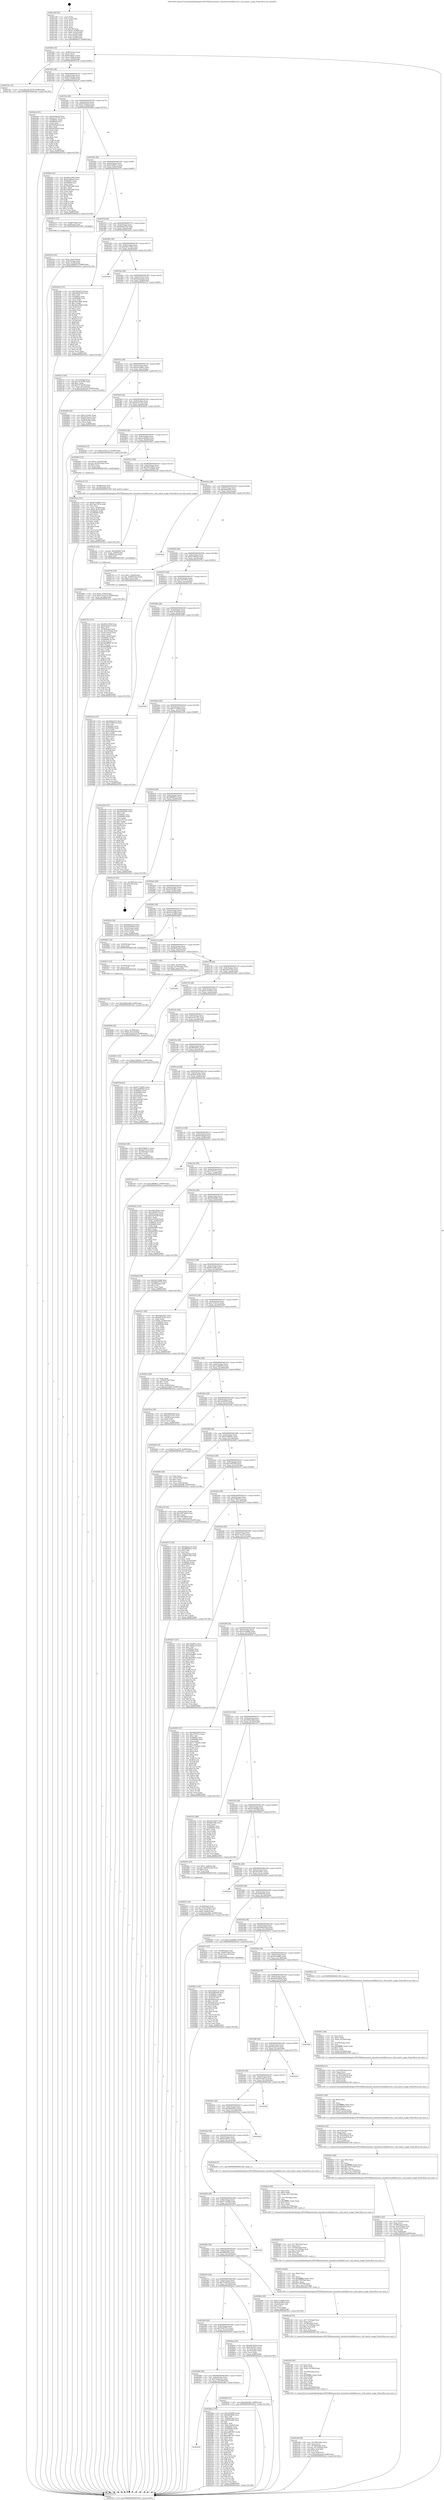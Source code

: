 digraph "0x401ed0" {
  label = "0x401ed0 (/mnt/c/Users/mathe/Desktop/tcc/POCII/binaries/extr_linuxdrivershidhid-core.c_hid_match_usage_Final-ollvm.out::main(0))"
  labelloc = "t"
  node[shape=record]

  Entry [label="",width=0.3,height=0.3,shape=circle,fillcolor=black,style=filled]
  "0x401f02" [label="{
     0x401f02 [32]\l
     | [instrs]\l
     &nbsp;&nbsp;0x401f02 \<+6\>: mov -0x88(%rbp),%eax\l
     &nbsp;&nbsp;0x401f08 \<+2\>: mov %eax,%ecx\l
     &nbsp;&nbsp;0x401f0a \<+6\>: sub $0x8caabee7,%ecx\l
     &nbsp;&nbsp;0x401f10 \<+6\>: mov %eax,-0x8c(%rbp)\l
     &nbsp;&nbsp;0x401f16 \<+6\>: mov %ecx,-0x90(%rbp)\l
     &nbsp;&nbsp;0x401f1c \<+6\>: je 00000000004027d1 \<main+0x901\>\l
  }"]
  "0x4027d1" [label="{
     0x4027d1 [15]\l
     | [instrs]\l
     &nbsp;&nbsp;0x4027d1 \<+10\>: movl $0xc3b73470,-0x88(%rbp)\l
     &nbsp;&nbsp;0x4027db \<+5\>: jmp 00000000004032ce \<main+0x13fe\>\l
  }"]
  "0x401f22" [label="{
     0x401f22 [28]\l
     | [instrs]\l
     &nbsp;&nbsp;0x401f22 \<+5\>: jmp 0000000000401f27 \<main+0x57\>\l
     &nbsp;&nbsp;0x401f27 \<+6\>: mov -0x8c(%rbp),%eax\l
     &nbsp;&nbsp;0x401f2d \<+5\>: sub $0x8d7ba2fe,%eax\l
     &nbsp;&nbsp;0x401f32 \<+6\>: mov %eax,-0x94(%rbp)\l
     &nbsp;&nbsp;0x401f38 \<+6\>: je 0000000000402acb \<main+0xbfb\>\l
  }"]
  Exit [label="",width=0.3,height=0.3,shape=circle,fillcolor=black,style=filled,peripheries=2]
  "0x402acb" [label="{
     0x402acb [91]\l
     | [instrs]\l
     &nbsp;&nbsp;0x402acb \<+5\>: mov $0xfab38ea9,%eax\l
     &nbsp;&nbsp;0x402ad0 \<+5\>: mov $0xa2c51132,%ecx\l
     &nbsp;&nbsp;0x402ad5 \<+7\>: mov 0x40605c,%edx\l
     &nbsp;&nbsp;0x402adc \<+7\>: mov 0x406060,%esi\l
     &nbsp;&nbsp;0x402ae3 \<+2\>: mov %edx,%edi\l
     &nbsp;&nbsp;0x402ae5 \<+6\>: sub $0x5630a42f,%edi\l
     &nbsp;&nbsp;0x402aeb \<+3\>: sub $0x1,%edi\l
     &nbsp;&nbsp;0x402aee \<+6\>: add $0x5630a42f,%edi\l
     &nbsp;&nbsp;0x402af4 \<+3\>: imul %edi,%edx\l
     &nbsp;&nbsp;0x402af7 \<+3\>: and $0x1,%edx\l
     &nbsp;&nbsp;0x402afa \<+3\>: cmp $0x0,%edx\l
     &nbsp;&nbsp;0x402afd \<+4\>: sete %r8b\l
     &nbsp;&nbsp;0x402b01 \<+3\>: cmp $0xa,%esi\l
     &nbsp;&nbsp;0x402b04 \<+4\>: setl %r9b\l
     &nbsp;&nbsp;0x402b08 \<+3\>: mov %r8b,%r10b\l
     &nbsp;&nbsp;0x402b0b \<+3\>: and %r9b,%r10b\l
     &nbsp;&nbsp;0x402b0e \<+3\>: xor %r9b,%r8b\l
     &nbsp;&nbsp;0x402b11 \<+3\>: or %r8b,%r10b\l
     &nbsp;&nbsp;0x402b14 \<+4\>: test $0x1,%r10b\l
     &nbsp;&nbsp;0x402b18 \<+3\>: cmovne %ecx,%eax\l
     &nbsp;&nbsp;0x402b1b \<+6\>: mov %eax,-0x88(%rbp)\l
     &nbsp;&nbsp;0x402b21 \<+5\>: jmp 00000000004032ce \<main+0x13fe\>\l
  }"]
  "0x401f3e" [label="{
     0x401f3e [28]\l
     | [instrs]\l
     &nbsp;&nbsp;0x401f3e \<+5\>: jmp 0000000000401f43 \<main+0x73\>\l
     &nbsp;&nbsp;0x401f43 \<+6\>: mov -0x8c(%rbp),%eax\l
     &nbsp;&nbsp;0x401f49 \<+5\>: sub $0x9163ace3,%eax\l
     &nbsp;&nbsp;0x401f4e \<+6\>: mov %eax,-0x98(%rbp)\l
     &nbsp;&nbsp;0x401f54 \<+6\>: je 00000000004026b3 \<main+0x7e3\>\l
  }"]
  "0x4030cf" [label="{
     0x4030cf [15]\l
     | [instrs]\l
     &nbsp;&nbsp;0x4030cf \<+10\>: movl $0x36661a88,-0x88(%rbp)\l
     &nbsp;&nbsp;0x4030d9 \<+5\>: jmp 00000000004032ce \<main+0x13fe\>\l
  }"]
  "0x4026b3" [label="{
     0x4026b3 [91]\l
     | [instrs]\l
     &nbsp;&nbsp;0x4026b3 \<+5\>: mov $0x99cc185b,%eax\l
     &nbsp;&nbsp;0x4026b8 \<+5\>: mov $0xb7d4f4c0,%ecx\l
     &nbsp;&nbsp;0x4026bd \<+7\>: mov 0x40605c,%edx\l
     &nbsp;&nbsp;0x4026c4 \<+7\>: mov 0x406060,%esi\l
     &nbsp;&nbsp;0x4026cb \<+2\>: mov %edx,%edi\l
     &nbsp;&nbsp;0x4026cd \<+6\>: sub $0x79481a69,%edi\l
     &nbsp;&nbsp;0x4026d3 \<+3\>: sub $0x1,%edi\l
     &nbsp;&nbsp;0x4026d6 \<+6\>: add $0x79481a69,%edi\l
     &nbsp;&nbsp;0x4026dc \<+3\>: imul %edi,%edx\l
     &nbsp;&nbsp;0x4026df \<+3\>: and $0x1,%edx\l
     &nbsp;&nbsp;0x4026e2 \<+3\>: cmp $0x0,%edx\l
     &nbsp;&nbsp;0x4026e5 \<+4\>: sete %r8b\l
     &nbsp;&nbsp;0x4026e9 \<+3\>: cmp $0xa,%esi\l
     &nbsp;&nbsp;0x4026ec \<+4\>: setl %r9b\l
     &nbsp;&nbsp;0x4026f0 \<+3\>: mov %r8b,%r10b\l
     &nbsp;&nbsp;0x4026f3 \<+3\>: and %r9b,%r10b\l
     &nbsp;&nbsp;0x4026f6 \<+3\>: xor %r9b,%r8b\l
     &nbsp;&nbsp;0x4026f9 \<+3\>: or %r8b,%r10b\l
     &nbsp;&nbsp;0x4026fc \<+4\>: test $0x1,%r10b\l
     &nbsp;&nbsp;0x402700 \<+3\>: cmovne %ecx,%eax\l
     &nbsp;&nbsp;0x402703 \<+6\>: mov %eax,-0x88(%rbp)\l
     &nbsp;&nbsp;0x402709 \<+5\>: jmp 00000000004032ce \<main+0x13fe\>\l
  }"]
  "0x401f5a" [label="{
     0x401f5a [28]\l
     | [instrs]\l
     &nbsp;&nbsp;0x401f5a \<+5\>: jmp 0000000000401f5f \<main+0x8f\>\l
     &nbsp;&nbsp;0x401f5f \<+6\>: mov -0x8c(%rbp),%eax\l
     &nbsp;&nbsp;0x401f65 \<+5\>: sub $0x9356917c,%eax\l
     &nbsp;&nbsp;0x401f6a \<+6\>: mov %eax,-0x9c(%rbp)\l
     &nbsp;&nbsp;0x401f70 \<+6\>: je 0000000000402515 \<main+0x645\>\l
  }"]
  "0x4030c3" [label="{
     0x4030c3 [12]\l
     | [instrs]\l
     &nbsp;&nbsp;0x4030c3 \<+4\>: mov -0x78(%rbp),%rax\l
     &nbsp;&nbsp;0x4030c7 \<+3\>: mov %rax,%rdi\l
     &nbsp;&nbsp;0x4030ca \<+5\>: call 0000000000401030 \<free@plt\>\l
     | [calls]\l
     &nbsp;&nbsp;0x401030 \{1\} (unknown)\l
  }"]
  "0x402515" [label="{
     0x402515 [13]\l
     | [instrs]\l
     &nbsp;&nbsp;0x402515 \<+4\>: mov -0x48(%rbp),%rax\l
     &nbsp;&nbsp;0x402519 \<+4\>: mov 0x8(%rax),%rdi\l
     &nbsp;&nbsp;0x40251d \<+5\>: call 0000000000401060 \<atoi@plt\>\l
     | [calls]\l
     &nbsp;&nbsp;0x401060 \{1\} (unknown)\l
  }"]
  "0x401f76" [label="{
     0x401f76 [28]\l
     | [instrs]\l
     &nbsp;&nbsp;0x401f76 \<+5\>: jmp 0000000000401f7b \<main+0xab\>\l
     &nbsp;&nbsp;0x401f7b \<+6\>: mov -0x8c(%rbp),%eax\l
     &nbsp;&nbsp;0x401f81 \<+5\>: sub $0x96de0754,%eax\l
     &nbsp;&nbsp;0x401f86 \<+6\>: mov %eax,-0xa0(%rbp)\l
     &nbsp;&nbsp;0x401f8c \<+6\>: je 0000000000402e82 \<main+0xfb2\>\l
  }"]
  "0x402f2c" [label="{
     0x402f2c [100]\l
     | [instrs]\l
     &nbsp;&nbsp;0x402f2c \<+5\>: mov $0x55add7c2,%edx\l
     &nbsp;&nbsp;0x402f31 \<+5\>: mov $0x3efbe03d,%esi\l
     &nbsp;&nbsp;0x402f36 \<+8\>: mov 0x40605c,%r8d\l
     &nbsp;&nbsp;0x402f3e \<+8\>: mov 0x406060,%r9d\l
     &nbsp;&nbsp;0x402f46 \<+3\>: mov %r8d,%r10d\l
     &nbsp;&nbsp;0x402f49 \<+7\>: add $0x4d43e2ca,%r10d\l
     &nbsp;&nbsp;0x402f50 \<+4\>: sub $0x1,%r10d\l
     &nbsp;&nbsp;0x402f54 \<+7\>: sub $0x4d43e2ca,%r10d\l
     &nbsp;&nbsp;0x402f5b \<+4\>: imul %r10d,%r8d\l
     &nbsp;&nbsp;0x402f5f \<+4\>: and $0x1,%r8d\l
     &nbsp;&nbsp;0x402f63 \<+4\>: cmp $0x0,%r8d\l
     &nbsp;&nbsp;0x402f67 \<+4\>: sete %r11b\l
     &nbsp;&nbsp;0x402f6b \<+4\>: cmp $0xa,%r9d\l
     &nbsp;&nbsp;0x402f6f \<+3\>: setl %bl\l
     &nbsp;&nbsp;0x402f72 \<+3\>: mov %r11b,%r14b\l
     &nbsp;&nbsp;0x402f75 \<+3\>: and %bl,%r14b\l
     &nbsp;&nbsp;0x402f78 \<+3\>: xor %bl,%r11b\l
     &nbsp;&nbsp;0x402f7b \<+3\>: or %r11b,%r14b\l
     &nbsp;&nbsp;0x402f7e \<+4\>: test $0x1,%r14b\l
     &nbsp;&nbsp;0x402f82 \<+3\>: cmovne %esi,%edx\l
     &nbsp;&nbsp;0x402f85 \<+6\>: mov %edx,-0x88(%rbp)\l
     &nbsp;&nbsp;0x402f8b \<+5\>: jmp 00000000004032ce \<main+0x13fe\>\l
  }"]
  "0x402e82" [label="{
     0x402e82 [147]\l
     | [instrs]\l
     &nbsp;&nbsp;0x402e82 \<+5\>: mov $0x55add7c2,%eax\l
     &nbsp;&nbsp;0x402e87 \<+5\>: mov $0x44bd1629,%ecx\l
     &nbsp;&nbsp;0x402e8c \<+2\>: mov $0x1,%dl\l
     &nbsp;&nbsp;0x402e8e \<+7\>: mov 0x40605c,%esi\l
     &nbsp;&nbsp;0x402e95 \<+7\>: mov 0x406060,%edi\l
     &nbsp;&nbsp;0x402e9c \<+3\>: mov %esi,%r8d\l
     &nbsp;&nbsp;0x402e9f \<+7\>: add $0x36cc58d9,%r8d\l
     &nbsp;&nbsp;0x402ea6 \<+4\>: sub $0x1,%r8d\l
     &nbsp;&nbsp;0x402eaa \<+7\>: sub $0x36cc58d9,%r8d\l
     &nbsp;&nbsp;0x402eb1 \<+4\>: imul %r8d,%esi\l
     &nbsp;&nbsp;0x402eb5 \<+3\>: and $0x1,%esi\l
     &nbsp;&nbsp;0x402eb8 \<+3\>: cmp $0x0,%esi\l
     &nbsp;&nbsp;0x402ebb \<+4\>: sete %r9b\l
     &nbsp;&nbsp;0x402ebf \<+3\>: cmp $0xa,%edi\l
     &nbsp;&nbsp;0x402ec2 \<+4\>: setl %r10b\l
     &nbsp;&nbsp;0x402ec6 \<+3\>: mov %r9b,%r11b\l
     &nbsp;&nbsp;0x402ec9 \<+4\>: xor $0xff,%r11b\l
     &nbsp;&nbsp;0x402ecd \<+3\>: mov %r10b,%bl\l
     &nbsp;&nbsp;0x402ed0 \<+3\>: xor $0xff,%bl\l
     &nbsp;&nbsp;0x402ed3 \<+3\>: xor $0x0,%dl\l
     &nbsp;&nbsp;0x402ed6 \<+3\>: mov %r11b,%r14b\l
     &nbsp;&nbsp;0x402ed9 \<+4\>: and $0x0,%r14b\l
     &nbsp;&nbsp;0x402edd \<+3\>: and %dl,%r9b\l
     &nbsp;&nbsp;0x402ee0 \<+3\>: mov %bl,%r15b\l
     &nbsp;&nbsp;0x402ee3 \<+4\>: and $0x0,%r15b\l
     &nbsp;&nbsp;0x402ee7 \<+3\>: and %dl,%r10b\l
     &nbsp;&nbsp;0x402eea \<+3\>: or %r9b,%r14b\l
     &nbsp;&nbsp;0x402eed \<+3\>: or %r10b,%r15b\l
     &nbsp;&nbsp;0x402ef0 \<+3\>: xor %r15b,%r14b\l
     &nbsp;&nbsp;0x402ef3 \<+3\>: or %bl,%r11b\l
     &nbsp;&nbsp;0x402ef6 \<+4\>: xor $0xff,%r11b\l
     &nbsp;&nbsp;0x402efa \<+3\>: or $0x0,%dl\l
     &nbsp;&nbsp;0x402efd \<+3\>: and %dl,%r11b\l
     &nbsp;&nbsp;0x402f00 \<+3\>: or %r11b,%r14b\l
     &nbsp;&nbsp;0x402f03 \<+4\>: test $0x1,%r14b\l
     &nbsp;&nbsp;0x402f07 \<+3\>: cmovne %ecx,%eax\l
     &nbsp;&nbsp;0x402f0a \<+6\>: mov %eax,-0x88(%rbp)\l
     &nbsp;&nbsp;0x402f10 \<+5\>: jmp 00000000004032ce \<main+0x13fe\>\l
  }"]
  "0x401f92" [label="{
     0x401f92 [28]\l
     | [instrs]\l
     &nbsp;&nbsp;0x401f92 \<+5\>: jmp 0000000000401f97 \<main+0xc7\>\l
     &nbsp;&nbsp;0x401f97 \<+6\>: mov -0x8c(%rbp),%eax\l
     &nbsp;&nbsp;0x401f9d \<+5\>: sub $0x99cc185b,%eax\l
     &nbsp;&nbsp;0x401fa2 \<+6\>: mov %eax,-0xa4(%rbp)\l
     &nbsp;&nbsp;0x401fa8 \<+6\>: je 0000000000403209 \<main+0x1339\>\l
  }"]
  "0x4024d2" [label="{
     0x4024d2\l
  }", style=dashed]
  "0x403209" [label="{
     0x403209\l
  }", style=dashed]
  "0x401fae" [label="{
     0x401fae [28]\l
     | [instrs]\l
     &nbsp;&nbsp;0x401fae \<+5\>: jmp 0000000000401fb3 \<main+0xe3\>\l
     &nbsp;&nbsp;0x401fb3 \<+6\>: mov -0x8c(%rbp),%eax\l
     &nbsp;&nbsp;0x401fb9 \<+5\>: sub $0x9e2eaeea,%eax\l
     &nbsp;&nbsp;0x401fbe \<+6\>: mov %eax,-0xa8(%rbp)\l
     &nbsp;&nbsp;0x401fc4 \<+6\>: je 0000000000402cc2 \<main+0xdf2\>\l
  }"]
  "0x402dba" [label="{
     0x402dba [170]\l
     | [instrs]\l
     &nbsp;&nbsp;0x402dba \<+5\>: mov $0xc502f05a,%eax\l
     &nbsp;&nbsp;0x402dbf \<+5\>: mov $0x80e049b,%ecx\l
     &nbsp;&nbsp;0x402dc4 \<+2\>: mov $0x1,%dl\l
     &nbsp;&nbsp;0x402dc6 \<+6\>: mov -0x84(%rbp),%esi\l
     &nbsp;&nbsp;0x402dcc \<+3\>: cmp -0x50(%rbp),%esi\l
     &nbsp;&nbsp;0x402dcf \<+4\>: setl %dil\l
     &nbsp;&nbsp;0x402dd3 \<+4\>: and $0x1,%dil\l
     &nbsp;&nbsp;0x402dd7 \<+4\>: mov %dil,-0x29(%rbp)\l
     &nbsp;&nbsp;0x402ddb \<+7\>: mov 0x40605c,%esi\l
     &nbsp;&nbsp;0x402de2 \<+8\>: mov 0x406060,%r8d\l
     &nbsp;&nbsp;0x402dea \<+3\>: mov %esi,%r9d\l
     &nbsp;&nbsp;0x402ded \<+7\>: sub $0xee887587,%r9d\l
     &nbsp;&nbsp;0x402df4 \<+4\>: sub $0x1,%r9d\l
     &nbsp;&nbsp;0x402df8 \<+7\>: add $0xee887587,%r9d\l
     &nbsp;&nbsp;0x402dff \<+4\>: imul %r9d,%esi\l
     &nbsp;&nbsp;0x402e03 \<+3\>: and $0x1,%esi\l
     &nbsp;&nbsp;0x402e06 \<+3\>: cmp $0x0,%esi\l
     &nbsp;&nbsp;0x402e09 \<+4\>: sete %dil\l
     &nbsp;&nbsp;0x402e0d \<+4\>: cmp $0xa,%r8d\l
     &nbsp;&nbsp;0x402e11 \<+4\>: setl %r10b\l
     &nbsp;&nbsp;0x402e15 \<+3\>: mov %dil,%r11b\l
     &nbsp;&nbsp;0x402e18 \<+4\>: xor $0xff,%r11b\l
     &nbsp;&nbsp;0x402e1c \<+3\>: mov %r10b,%bl\l
     &nbsp;&nbsp;0x402e1f \<+3\>: xor $0xff,%bl\l
     &nbsp;&nbsp;0x402e22 \<+3\>: xor $0x0,%dl\l
     &nbsp;&nbsp;0x402e25 \<+3\>: mov %r11b,%r14b\l
     &nbsp;&nbsp;0x402e28 \<+4\>: and $0x0,%r14b\l
     &nbsp;&nbsp;0x402e2c \<+3\>: and %dl,%dil\l
     &nbsp;&nbsp;0x402e2f \<+3\>: mov %bl,%r15b\l
     &nbsp;&nbsp;0x402e32 \<+4\>: and $0x0,%r15b\l
     &nbsp;&nbsp;0x402e36 \<+3\>: and %dl,%r10b\l
     &nbsp;&nbsp;0x402e39 \<+3\>: or %dil,%r14b\l
     &nbsp;&nbsp;0x402e3c \<+3\>: or %r10b,%r15b\l
     &nbsp;&nbsp;0x402e3f \<+3\>: xor %r15b,%r14b\l
     &nbsp;&nbsp;0x402e42 \<+3\>: or %bl,%r11b\l
     &nbsp;&nbsp;0x402e45 \<+4\>: xor $0xff,%r11b\l
     &nbsp;&nbsp;0x402e49 \<+3\>: or $0x0,%dl\l
     &nbsp;&nbsp;0x402e4c \<+3\>: and %dl,%r11b\l
     &nbsp;&nbsp;0x402e4f \<+3\>: or %r11b,%r14b\l
     &nbsp;&nbsp;0x402e52 \<+4\>: test $0x1,%r14b\l
     &nbsp;&nbsp;0x402e56 \<+3\>: cmovne %ecx,%eax\l
     &nbsp;&nbsp;0x402e59 \<+6\>: mov %eax,-0x88(%rbp)\l
     &nbsp;&nbsp;0x402e5f \<+5\>: jmp 00000000004032ce \<main+0x13fe\>\l
  }"]
  "0x402cc2" [label="{
     0x402cc2 [34]\l
     | [instrs]\l
     &nbsp;&nbsp;0x402cc2 \<+3\>: mov -0x7c(%rbp),%eax\l
     &nbsp;&nbsp;0x402cc5 \<+5\>: sub $0x747ab7fd,%eax\l
     &nbsp;&nbsp;0x402cca \<+3\>: add $0x1,%eax\l
     &nbsp;&nbsp;0x402ccd \<+5\>: add $0x747ab7fd,%eax\l
     &nbsp;&nbsp;0x402cd2 \<+3\>: mov %eax,-0x7c(%rbp)\l
     &nbsp;&nbsp;0x402cd5 \<+10\>: movl $0x70cd2316,-0x88(%rbp)\l
     &nbsp;&nbsp;0x402cdf \<+5\>: jmp 00000000004032ce \<main+0x13fe\>\l
  }"]
  "0x401fca" [label="{
     0x401fca [28]\l
     | [instrs]\l
     &nbsp;&nbsp;0x401fca \<+5\>: jmp 0000000000401fcf \<main+0xff\>\l
     &nbsp;&nbsp;0x401fcf \<+6\>: mov -0x8c(%rbp),%eax\l
     &nbsp;&nbsp;0x401fd5 \<+5\>: sub $0xa25c466c,%eax\l
     &nbsp;&nbsp;0x401fda \<+6\>: mov %eax,-0xac(%rbp)\l
     &nbsp;&nbsp;0x401fe0 \<+6\>: je 0000000000402695 \<main+0x7c5\>\l
  }"]
  "0x402d08" [label="{
     0x402d08 [31]\l
     | [instrs]\l
     &nbsp;&nbsp;0x402d08 \<+10\>: movl $0x0,-0x84(%rbp)\l
     &nbsp;&nbsp;0x402d12 \<+10\>: movl $0x27eca279,-0x88(%rbp)\l
     &nbsp;&nbsp;0x402d1c \<+6\>: mov %eax,-0x188(%rbp)\l
     &nbsp;&nbsp;0x402d22 \<+5\>: jmp 00000000004032ce \<main+0x13fe\>\l
  }"]
  "0x402695" [label="{
     0x402695 [30]\l
     | [instrs]\l
     &nbsp;&nbsp;0x402695 \<+5\>: mov $0xe11fc4b4,%eax\l
     &nbsp;&nbsp;0x40269a \<+5\>: mov $0x9163ace3,%ecx\l
     &nbsp;&nbsp;0x40269f \<+3\>: mov -0x64(%rbp),%edx\l
     &nbsp;&nbsp;0x4026a2 \<+3\>: cmp -0x60(%rbp),%edx\l
     &nbsp;&nbsp;0x4026a5 \<+3\>: cmovl %ecx,%eax\l
     &nbsp;&nbsp;0x4026a8 \<+6\>: mov %eax,-0x88(%rbp)\l
     &nbsp;&nbsp;0x4026ae \<+5\>: jmp 00000000004032ce \<main+0x13fe\>\l
  }"]
  "0x401fe6" [label="{
     0x401fe6 [28]\l
     | [instrs]\l
     &nbsp;&nbsp;0x401fe6 \<+5\>: jmp 0000000000401feb \<main+0x11b\>\l
     &nbsp;&nbsp;0x401feb \<+6\>: mov -0x8c(%rbp),%eax\l
     &nbsp;&nbsp;0x401ff1 \<+5\>: sub $0xa2c51132,%eax\l
     &nbsp;&nbsp;0x401ff6 \<+6\>: mov %eax,-0xb0(%rbp)\l
     &nbsp;&nbsp;0x401ffc \<+6\>: je 0000000000402b26 \<main+0xc56\>\l
  }"]
  "0x402cf1" [label="{
     0x402cf1 [23]\l
     | [instrs]\l
     &nbsp;&nbsp;0x402cf1 \<+10\>: movabs $0x4040b6,%rdi\l
     &nbsp;&nbsp;0x402cfb \<+3\>: mov %eax,-0x80(%rbp)\l
     &nbsp;&nbsp;0x402cfe \<+3\>: mov -0x80(%rbp),%esi\l
     &nbsp;&nbsp;0x402d01 \<+2\>: mov $0x0,%al\l
     &nbsp;&nbsp;0x402d03 \<+5\>: call 0000000000401040 \<printf@plt\>\l
     | [calls]\l
     &nbsp;&nbsp;0x401040 \{1\} (unknown)\l
  }"]
  "0x402b26" [label="{
     0x402b26 [15]\l
     | [instrs]\l
     &nbsp;&nbsp;0x402b26 \<+10\>: movl $0x1370cc7e,-0x88(%rbp)\l
     &nbsp;&nbsp;0x402b30 \<+5\>: jmp 00000000004032ce \<main+0x13fe\>\l
  }"]
  "0x402002" [label="{
     0x402002 [28]\l
     | [instrs]\l
     &nbsp;&nbsp;0x402002 \<+5\>: jmp 0000000000402007 \<main+0x137\>\l
     &nbsp;&nbsp;0x402007 \<+6\>: mov -0x8c(%rbp),%eax\l
     &nbsp;&nbsp;0x40200d \<+5\>: sub $0xa3e695b4,%eax\l
     &nbsp;&nbsp;0x402012 \<+6\>: mov %eax,-0xb4(%rbp)\l
     &nbsp;&nbsp;0x402018 \<+6\>: je 00000000004025b3 \<main+0x6e3\>\l
  }"]
  "0x402c98" [label="{
     0x402c98 [42]\l
     | [instrs]\l
     &nbsp;&nbsp;0x402c98 \<+6\>: mov -0x184(%rbp),%ecx\l
     &nbsp;&nbsp;0x402c9e \<+3\>: imul %eax,%ecx\l
     &nbsp;&nbsp;0x402ca1 \<+4\>: mov -0x78(%rbp),%rdi\l
     &nbsp;&nbsp;0x402ca5 \<+4\>: movslq -0x7c(%rbp),%r8\l
     &nbsp;&nbsp;0x402ca9 \<+4\>: imul $0xc,%r8,%r8\l
     &nbsp;&nbsp;0x402cad \<+3\>: add %r8,%rdi\l
     &nbsp;&nbsp;0x402cb0 \<+3\>: mov %ecx,0x8(%rdi)\l
     &nbsp;&nbsp;0x402cb3 \<+10\>: movl $0x9e2eaeea,-0x88(%rbp)\l
     &nbsp;&nbsp;0x402cbd \<+5\>: jmp 00000000004032ce \<main+0x13fe\>\l
  }"]
  "0x4025b3" [label="{
     0x4025b3 [23]\l
     | [instrs]\l
     &nbsp;&nbsp;0x4025b3 \<+7\>: movl $0x1,-0x50(%rbp)\l
     &nbsp;&nbsp;0x4025ba \<+4\>: movslq -0x50(%rbp),%rax\l
     &nbsp;&nbsp;0x4025be \<+4\>: shl $0x3,%rax\l
     &nbsp;&nbsp;0x4025c2 \<+3\>: mov %rax,%rdi\l
     &nbsp;&nbsp;0x4025c5 \<+5\>: call 0000000000401050 \<malloc@plt\>\l
     | [calls]\l
     &nbsp;&nbsp;0x401050 \{1\} (unknown)\l
  }"]
  "0x40201e" [label="{
     0x40201e [28]\l
     | [instrs]\l
     &nbsp;&nbsp;0x40201e \<+5\>: jmp 0000000000402023 \<main+0x153\>\l
     &nbsp;&nbsp;0x402023 \<+6\>: mov -0x8c(%rbp),%eax\l
     &nbsp;&nbsp;0x402029 \<+5\>: sub $0xa94192b2,%eax\l
     &nbsp;&nbsp;0x40202e \<+6\>: mov %eax,-0xb8(%rbp)\l
     &nbsp;&nbsp;0x402034 \<+6\>: je 0000000000402ce4 \<main+0xe14\>\l
  }"]
  "0x402c60" [label="{
     0x402c60 [56]\l
     | [instrs]\l
     &nbsp;&nbsp;0x402c60 \<+2\>: xor %ecx,%ecx\l
     &nbsp;&nbsp;0x402c62 \<+5\>: mov $0x2,%edx\l
     &nbsp;&nbsp;0x402c67 \<+6\>: mov %edx,-0x180(%rbp)\l
     &nbsp;&nbsp;0x402c6d \<+1\>: cltd\l
     &nbsp;&nbsp;0x402c6e \<+6\>: mov -0x180(%rbp),%esi\l
     &nbsp;&nbsp;0x402c74 \<+2\>: idiv %esi\l
     &nbsp;&nbsp;0x402c76 \<+6\>: imul $0xfffffffe,%edx,%edx\l
     &nbsp;&nbsp;0x402c7c \<+3\>: mov %ecx,%r9d\l
     &nbsp;&nbsp;0x402c7f \<+3\>: sub %edx,%r9d\l
     &nbsp;&nbsp;0x402c82 \<+2\>: mov %ecx,%edx\l
     &nbsp;&nbsp;0x402c84 \<+3\>: sub $0x1,%edx\l
     &nbsp;&nbsp;0x402c87 \<+3\>: add %edx,%r9d\l
     &nbsp;&nbsp;0x402c8a \<+3\>: sub %r9d,%ecx\l
     &nbsp;&nbsp;0x402c8d \<+6\>: mov %ecx,-0x184(%rbp)\l
     &nbsp;&nbsp;0x402c93 \<+5\>: call 0000000000401160 \<next_i\>\l
     | [calls]\l
     &nbsp;&nbsp;0x401160 \{1\} (/mnt/c/Users/mathe/Desktop/tcc/POCII/binaries/extr_linuxdrivershidhid-core.c_hid_match_usage_Final-ollvm.out::next_i)\l
  }"]
  "0x402ce4" [label="{
     0x402ce4 [13]\l
     | [instrs]\l
     &nbsp;&nbsp;0x402ce4 \<+4\>: mov -0x58(%rbp),%rdi\l
     &nbsp;&nbsp;0x402ce8 \<+4\>: mov -0x78(%rbp),%rsi\l
     &nbsp;&nbsp;0x402cec \<+5\>: call 0000000000401400 \<hid_match_usage\>\l
     | [calls]\l
     &nbsp;&nbsp;0x401400 \{1\} (/mnt/c/Users/mathe/Desktop/tcc/POCII/binaries/extr_linuxdrivershidhid-core.c_hid_match_usage_Final-ollvm.out::hid_match_usage)\l
  }"]
  "0x40203a" [label="{
     0x40203a [28]\l
     | [instrs]\l
     &nbsp;&nbsp;0x40203a \<+5\>: jmp 000000000040203f \<main+0x16f\>\l
     &nbsp;&nbsp;0x40203f \<+6\>: mov -0x8c(%rbp),%eax\l
     &nbsp;&nbsp;0x402045 \<+5\>: sub $0xab6efc60,%eax\l
     &nbsp;&nbsp;0x40204a \<+6\>: mov %eax,-0xbc(%rbp)\l
     &nbsp;&nbsp;0x402050 \<+6\>: je 00000000004030de \<main+0x120e\>\l
  }"]
  "0x402c40" [label="{
     0x402c40 [32]\l
     | [instrs]\l
     &nbsp;&nbsp;0x402c40 \<+6\>: mov -0x17c(%rbp),%ecx\l
     &nbsp;&nbsp;0x402c46 \<+3\>: imul %eax,%ecx\l
     &nbsp;&nbsp;0x402c49 \<+4\>: mov -0x78(%rbp),%rdi\l
     &nbsp;&nbsp;0x402c4d \<+4\>: movslq -0x7c(%rbp),%r8\l
     &nbsp;&nbsp;0x402c51 \<+4\>: imul $0xc,%r8,%r8\l
     &nbsp;&nbsp;0x402c55 \<+3\>: add %r8,%rdi\l
     &nbsp;&nbsp;0x402c58 \<+3\>: mov %ecx,0x4(%rdi)\l
     &nbsp;&nbsp;0x402c5b \<+5\>: call 0000000000401160 \<next_i\>\l
     | [calls]\l
     &nbsp;&nbsp;0x401160 \{1\} (/mnt/c/Users/mathe/Desktop/tcc/POCII/binaries/extr_linuxdrivershidhid-core.c_hid_match_usage_Final-ollvm.out::next_i)\l
  }"]
  "0x4030de" [label="{
     0x4030de\l
  }", style=dashed]
  "0x402056" [label="{
     0x402056 [28]\l
     | [instrs]\l
     &nbsp;&nbsp;0x402056 \<+5\>: jmp 000000000040205b \<main+0x18b\>\l
     &nbsp;&nbsp;0x40205b \<+6\>: mov -0x8c(%rbp),%eax\l
     &nbsp;&nbsp;0x402061 \<+5\>: sub $0xb7d4f4c0,%eax\l
     &nbsp;&nbsp;0x402066 \<+6\>: mov %eax,-0xc0(%rbp)\l
     &nbsp;&nbsp;0x40206c \<+6\>: je 000000000040270e \<main+0x83e\>\l
  }"]
  "0x402c18" [label="{
     0x402c18 [40]\l
     | [instrs]\l
     &nbsp;&nbsp;0x402c18 \<+5\>: mov $0x2,%ecx\l
     &nbsp;&nbsp;0x402c1d \<+1\>: cltd\l
     &nbsp;&nbsp;0x402c1e \<+2\>: idiv %ecx\l
     &nbsp;&nbsp;0x402c20 \<+6\>: imul $0xfffffffe,%edx,%ecx\l
     &nbsp;&nbsp;0x402c26 \<+6\>: sub $0x77f57f58,%ecx\l
     &nbsp;&nbsp;0x402c2c \<+3\>: add $0x1,%ecx\l
     &nbsp;&nbsp;0x402c2f \<+6\>: add $0x77f57f58,%ecx\l
     &nbsp;&nbsp;0x402c35 \<+6\>: mov %ecx,-0x17c(%rbp)\l
     &nbsp;&nbsp;0x402c3b \<+5\>: call 0000000000401160 \<next_i\>\l
     | [calls]\l
     &nbsp;&nbsp;0x401160 \{1\} (/mnt/c/Users/mathe/Desktop/tcc/POCII/binaries/extr_linuxdrivershidhid-core.c_hid_match_usage_Final-ollvm.out::next_i)\l
  }"]
  "0x40270e" [label="{
     0x40270e [20]\l
     | [instrs]\l
     &nbsp;&nbsp;0x40270e \<+7\>: movl $0x1,-0x68(%rbp)\l
     &nbsp;&nbsp;0x402715 \<+4\>: movslq -0x68(%rbp),%rax\l
     &nbsp;&nbsp;0x402719 \<+4\>: imul $0xc,%rax,%rdi\l
     &nbsp;&nbsp;0x40271d \<+5\>: call 0000000000401050 \<malloc@plt\>\l
     | [calls]\l
     &nbsp;&nbsp;0x401050 \{1\} (unknown)\l
  }"]
  "0x402072" [label="{
     0x402072 [28]\l
     | [instrs]\l
     &nbsp;&nbsp;0x402072 \<+5\>: jmp 0000000000402077 \<main+0x1a7\>\l
     &nbsp;&nbsp;0x402077 \<+6\>: mov -0x8c(%rbp),%eax\l
     &nbsp;&nbsp;0x40207d \<+5\>: sub $0xc3b73470,%eax\l
     &nbsp;&nbsp;0x402082 \<+6\>: mov %eax,-0xc4(%rbp)\l
     &nbsp;&nbsp;0x402088 \<+6\>: je 00000000004027e0 \<main+0x910\>\l
  }"]
  "0x402bf9" [label="{
     0x402bf9 [31]\l
     | [instrs]\l
     &nbsp;&nbsp;0x402bf9 \<+6\>: mov -0x178(%rbp),%ecx\l
     &nbsp;&nbsp;0x402bff \<+3\>: imul %eax,%ecx\l
     &nbsp;&nbsp;0x402c02 \<+4\>: mov -0x78(%rbp),%rdi\l
     &nbsp;&nbsp;0x402c06 \<+4\>: movslq -0x7c(%rbp),%r8\l
     &nbsp;&nbsp;0x402c0a \<+4\>: imul $0xc,%r8,%r8\l
     &nbsp;&nbsp;0x402c0e \<+3\>: add %r8,%rdi\l
     &nbsp;&nbsp;0x402c11 \<+2\>: mov %ecx,(%rdi)\l
     &nbsp;&nbsp;0x402c13 \<+5\>: call 0000000000401160 \<next_i\>\l
     | [calls]\l
     &nbsp;&nbsp;0x401160 \{1\} (/mnt/c/Users/mathe/Desktop/tcc/POCII/binaries/extr_linuxdrivershidhid-core.c_hid_match_usage_Final-ollvm.out::next_i)\l
  }"]
  "0x4027e0" [label="{
     0x4027e0 [147]\l
     | [instrs]\l
     &nbsp;&nbsp;0x4027e0 \<+5\>: mov $0x4f22a37e,%eax\l
     &nbsp;&nbsp;0x4027e5 \<+5\>: mov $0x279b031b,%ecx\l
     &nbsp;&nbsp;0x4027ea \<+2\>: mov $0x1,%dl\l
     &nbsp;&nbsp;0x4027ec \<+7\>: mov 0x40605c,%esi\l
     &nbsp;&nbsp;0x4027f3 \<+7\>: mov 0x406060,%edi\l
     &nbsp;&nbsp;0x4027fa \<+3\>: mov %esi,%r8d\l
     &nbsp;&nbsp;0x4027fd \<+7\>: sub $0xd704db39,%r8d\l
     &nbsp;&nbsp;0x402804 \<+4\>: sub $0x1,%r8d\l
     &nbsp;&nbsp;0x402808 \<+7\>: add $0xd704db39,%r8d\l
     &nbsp;&nbsp;0x40280f \<+4\>: imul %r8d,%esi\l
     &nbsp;&nbsp;0x402813 \<+3\>: and $0x1,%esi\l
     &nbsp;&nbsp;0x402816 \<+3\>: cmp $0x0,%esi\l
     &nbsp;&nbsp;0x402819 \<+4\>: sete %r9b\l
     &nbsp;&nbsp;0x40281d \<+3\>: cmp $0xa,%edi\l
     &nbsp;&nbsp;0x402820 \<+4\>: setl %r10b\l
     &nbsp;&nbsp;0x402824 \<+3\>: mov %r9b,%r11b\l
     &nbsp;&nbsp;0x402827 \<+4\>: xor $0xff,%r11b\l
     &nbsp;&nbsp;0x40282b \<+3\>: mov %r10b,%bl\l
     &nbsp;&nbsp;0x40282e \<+3\>: xor $0xff,%bl\l
     &nbsp;&nbsp;0x402831 \<+3\>: xor $0x0,%dl\l
     &nbsp;&nbsp;0x402834 \<+3\>: mov %r11b,%r14b\l
     &nbsp;&nbsp;0x402837 \<+4\>: and $0x0,%r14b\l
     &nbsp;&nbsp;0x40283b \<+3\>: and %dl,%r9b\l
     &nbsp;&nbsp;0x40283e \<+3\>: mov %bl,%r15b\l
     &nbsp;&nbsp;0x402841 \<+4\>: and $0x0,%r15b\l
     &nbsp;&nbsp;0x402845 \<+3\>: and %dl,%r10b\l
     &nbsp;&nbsp;0x402848 \<+3\>: or %r9b,%r14b\l
     &nbsp;&nbsp;0x40284b \<+3\>: or %r10b,%r15b\l
     &nbsp;&nbsp;0x40284e \<+3\>: xor %r15b,%r14b\l
     &nbsp;&nbsp;0x402851 \<+3\>: or %bl,%r11b\l
     &nbsp;&nbsp;0x402854 \<+4\>: xor $0xff,%r11b\l
     &nbsp;&nbsp;0x402858 \<+3\>: or $0x0,%dl\l
     &nbsp;&nbsp;0x40285b \<+3\>: and %dl,%r11b\l
     &nbsp;&nbsp;0x40285e \<+3\>: or %r11b,%r14b\l
     &nbsp;&nbsp;0x402861 \<+4\>: test $0x1,%r14b\l
     &nbsp;&nbsp;0x402865 \<+3\>: cmovne %ecx,%eax\l
     &nbsp;&nbsp;0x402868 \<+6\>: mov %eax,-0x88(%rbp)\l
     &nbsp;&nbsp;0x40286e \<+5\>: jmp 00000000004032ce \<main+0x13fe\>\l
  }"]
  "0x40208e" [label="{
     0x40208e [28]\l
     | [instrs]\l
     &nbsp;&nbsp;0x40208e \<+5\>: jmp 0000000000402093 \<main+0x1c3\>\l
     &nbsp;&nbsp;0x402093 \<+6\>: mov -0x8c(%rbp),%eax\l
     &nbsp;&nbsp;0x402099 \<+5\>: sub $0xc502f05a,%eax\l
     &nbsp;&nbsp;0x40209e \<+6\>: mov %eax,-0xc8(%rbp)\l
     &nbsp;&nbsp;0x4020a4 \<+6\>: je 0000000000403260 \<main+0x1390\>\l
  }"]
  "0x402bcd" [label="{
     0x402bcd [44]\l
     | [instrs]\l
     &nbsp;&nbsp;0x402bcd \<+2\>: xor %ecx,%ecx\l
     &nbsp;&nbsp;0x402bcf \<+5\>: mov $0x2,%edx\l
     &nbsp;&nbsp;0x402bd4 \<+6\>: mov %edx,-0x174(%rbp)\l
     &nbsp;&nbsp;0x402bda \<+1\>: cltd\l
     &nbsp;&nbsp;0x402bdb \<+6\>: mov -0x174(%rbp),%esi\l
     &nbsp;&nbsp;0x402be1 \<+2\>: idiv %esi\l
     &nbsp;&nbsp;0x402be3 \<+6\>: imul $0xfffffffe,%edx,%edx\l
     &nbsp;&nbsp;0x402be9 \<+3\>: sub $0x1,%ecx\l
     &nbsp;&nbsp;0x402bec \<+2\>: sub %ecx,%edx\l
     &nbsp;&nbsp;0x402bee \<+6\>: mov %edx,-0x178(%rbp)\l
     &nbsp;&nbsp;0x402bf4 \<+5\>: call 0000000000401160 \<next_i\>\l
     | [calls]\l
     &nbsp;&nbsp;0x401160 \{1\} (/mnt/c/Users/mathe/Desktop/tcc/POCII/binaries/extr_linuxdrivershidhid-core.c_hid_match_usage_Final-ollvm.out::next_i)\l
  }"]
  "0x403260" [label="{
     0x403260\l
  }", style=dashed]
  "0x4020aa" [label="{
     0x4020aa [28]\l
     | [instrs]\l
     &nbsp;&nbsp;0x4020aa \<+5\>: jmp 00000000004020af \<main+0x1df\>\l
     &nbsp;&nbsp;0x4020af \<+6\>: mov -0x8c(%rbp),%eax\l
     &nbsp;&nbsp;0x4020b5 \<+5\>: sub $0xc77cfbd4,%eax\l
     &nbsp;&nbsp;0x4020ba \<+6\>: mov %eax,-0xcc(%rbp)\l
     &nbsp;&nbsp;0x4020c0 \<+6\>: je 0000000000402a38 \<main+0xb68\>\l
  }"]
  "0x402b90" [label="{
     0x402b90 [26]\l
     | [instrs]\l
     &nbsp;&nbsp;0x402b90 \<+4\>: mov %rax,-0x78(%rbp)\l
     &nbsp;&nbsp;0x402b94 \<+7\>: movl $0x0,-0x7c(%rbp)\l
     &nbsp;&nbsp;0x402b9b \<+10\>: movl $0x70cd2316,-0x88(%rbp)\l
     &nbsp;&nbsp;0x402ba5 \<+5\>: jmp 00000000004032ce \<main+0x13fe\>\l
  }"]
  "0x402a38" [label="{
     0x402a38 [147]\l
     | [instrs]\l
     &nbsp;&nbsp;0x402a38 \<+5\>: mov $0xfab38ea9,%eax\l
     &nbsp;&nbsp;0x402a3d \<+5\>: mov $0x8d7ba2fe,%ecx\l
     &nbsp;&nbsp;0x402a42 \<+2\>: mov $0x1,%dl\l
     &nbsp;&nbsp;0x402a44 \<+7\>: mov 0x40605c,%esi\l
     &nbsp;&nbsp;0x402a4b \<+7\>: mov 0x406060,%edi\l
     &nbsp;&nbsp;0x402a52 \<+3\>: mov %esi,%r8d\l
     &nbsp;&nbsp;0x402a55 \<+7\>: sub $0xe1f517ee,%r8d\l
     &nbsp;&nbsp;0x402a5c \<+4\>: sub $0x1,%r8d\l
     &nbsp;&nbsp;0x402a60 \<+7\>: add $0xe1f517ee,%r8d\l
     &nbsp;&nbsp;0x402a67 \<+4\>: imul %r8d,%esi\l
     &nbsp;&nbsp;0x402a6b \<+3\>: and $0x1,%esi\l
     &nbsp;&nbsp;0x402a6e \<+3\>: cmp $0x0,%esi\l
     &nbsp;&nbsp;0x402a71 \<+4\>: sete %r9b\l
     &nbsp;&nbsp;0x402a75 \<+3\>: cmp $0xa,%edi\l
     &nbsp;&nbsp;0x402a78 \<+4\>: setl %r10b\l
     &nbsp;&nbsp;0x402a7c \<+3\>: mov %r9b,%r11b\l
     &nbsp;&nbsp;0x402a7f \<+4\>: xor $0xff,%r11b\l
     &nbsp;&nbsp;0x402a83 \<+3\>: mov %r10b,%bl\l
     &nbsp;&nbsp;0x402a86 \<+3\>: xor $0xff,%bl\l
     &nbsp;&nbsp;0x402a89 \<+3\>: xor $0x0,%dl\l
     &nbsp;&nbsp;0x402a8c \<+3\>: mov %r11b,%r14b\l
     &nbsp;&nbsp;0x402a8f \<+4\>: and $0x0,%r14b\l
     &nbsp;&nbsp;0x402a93 \<+3\>: and %dl,%r9b\l
     &nbsp;&nbsp;0x402a96 \<+3\>: mov %bl,%r15b\l
     &nbsp;&nbsp;0x402a99 \<+4\>: and $0x0,%r15b\l
     &nbsp;&nbsp;0x402a9d \<+3\>: and %dl,%r10b\l
     &nbsp;&nbsp;0x402aa0 \<+3\>: or %r9b,%r14b\l
     &nbsp;&nbsp;0x402aa3 \<+3\>: or %r10b,%r15b\l
     &nbsp;&nbsp;0x402aa6 \<+3\>: xor %r15b,%r14b\l
     &nbsp;&nbsp;0x402aa9 \<+3\>: or %bl,%r11b\l
     &nbsp;&nbsp;0x402aac \<+4\>: xor $0xff,%r11b\l
     &nbsp;&nbsp;0x402ab0 \<+3\>: or $0x0,%dl\l
     &nbsp;&nbsp;0x402ab3 \<+3\>: and %dl,%r11b\l
     &nbsp;&nbsp;0x402ab6 \<+3\>: or %r11b,%r14b\l
     &nbsp;&nbsp;0x402ab9 \<+4\>: test $0x1,%r14b\l
     &nbsp;&nbsp;0x402abd \<+3\>: cmovne %ecx,%eax\l
     &nbsp;&nbsp;0x402ac0 \<+6\>: mov %eax,-0x88(%rbp)\l
     &nbsp;&nbsp;0x402ac6 \<+5\>: jmp 00000000004032ce \<main+0x13fe\>\l
  }"]
  "0x4020c6" [label="{
     0x4020c6 [28]\l
     | [instrs]\l
     &nbsp;&nbsp;0x4020c6 \<+5\>: jmp 00000000004020cb \<main+0x1fb\>\l
     &nbsp;&nbsp;0x4020cb \<+6\>: mov -0x8c(%rbp),%eax\l
     &nbsp;&nbsp;0x4020d1 \<+5\>: sub $0xcf888612,%eax\l
     &nbsp;&nbsp;0x4020d6 \<+6\>: mov %eax,-0xd0(%rbp)\l
     &nbsp;&nbsp;0x4020dc \<+6\>: je 00000000004031c3 \<main+0x12f3\>\l
  }"]
  "0x4029ec" [label="{
     0x4029ec [42]\l
     | [instrs]\l
     &nbsp;&nbsp;0x4029ec \<+6\>: mov -0x170(%rbp),%ecx\l
     &nbsp;&nbsp;0x4029f2 \<+3\>: imul %eax,%ecx\l
     &nbsp;&nbsp;0x4029f5 \<+4\>: mov -0x58(%rbp),%rdi\l
     &nbsp;&nbsp;0x4029f9 \<+4\>: movslq -0x5c(%rbp),%r8\l
     &nbsp;&nbsp;0x4029fd \<+4\>: mov (%rdi,%r8,8),%rdi\l
     &nbsp;&nbsp;0x402a01 \<+3\>: mov (%rdi),%rdi\l
     &nbsp;&nbsp;0x402a04 \<+3\>: mov %ecx,0x8(%rdi)\l
     &nbsp;&nbsp;0x402a07 \<+10\>: movl $0x23df792f,-0x88(%rbp)\l
     &nbsp;&nbsp;0x402a11 \<+5\>: jmp 00000000004032ce \<main+0x13fe\>\l
  }"]
  "0x4031c3" [label="{
     0x4031c3 [21]\l
     | [instrs]\l
     &nbsp;&nbsp;0x4031c3 \<+3\>: mov -0x38(%rbp),%eax\l
     &nbsp;&nbsp;0x4031c6 \<+7\>: add $0x168,%rsp\l
     &nbsp;&nbsp;0x4031cd \<+1\>: pop %rbx\l
     &nbsp;&nbsp;0x4031ce \<+2\>: pop %r12\l
     &nbsp;&nbsp;0x4031d0 \<+2\>: pop %r13\l
     &nbsp;&nbsp;0x4031d2 \<+2\>: pop %r14\l
     &nbsp;&nbsp;0x4031d4 \<+2\>: pop %r15\l
     &nbsp;&nbsp;0x4031d6 \<+1\>: pop %rbp\l
     &nbsp;&nbsp;0x4031d7 \<+1\>: ret\l
  }"]
  "0x4020e2" [label="{
     0x4020e2 [28]\l
     | [instrs]\l
     &nbsp;&nbsp;0x4020e2 \<+5\>: jmp 00000000004020e7 \<main+0x217\>\l
     &nbsp;&nbsp;0x4020e7 \<+6\>: mov -0x8c(%rbp),%eax\l
     &nbsp;&nbsp;0x4020ed \<+5\>: sub $0xd2d43ffc,%eax\l
     &nbsp;&nbsp;0x4020f2 \<+6\>: mov %eax,-0xd4(%rbp)\l
     &nbsp;&nbsp;0x4020f8 \<+6\>: je 000000000040263e \<main+0x76e\>\l
  }"]
  "0x4029c4" [label="{
     0x4029c4 [40]\l
     | [instrs]\l
     &nbsp;&nbsp;0x4029c4 \<+5\>: mov $0x2,%ecx\l
     &nbsp;&nbsp;0x4029c9 \<+1\>: cltd\l
     &nbsp;&nbsp;0x4029ca \<+2\>: idiv %ecx\l
     &nbsp;&nbsp;0x4029cc \<+6\>: imul $0xfffffffe,%edx,%ecx\l
     &nbsp;&nbsp;0x4029d2 \<+6\>: add $0x7ed17358,%ecx\l
     &nbsp;&nbsp;0x4029d8 \<+3\>: add $0x1,%ecx\l
     &nbsp;&nbsp;0x4029db \<+6\>: sub $0x7ed17358,%ecx\l
     &nbsp;&nbsp;0x4029e1 \<+6\>: mov %ecx,-0x170(%rbp)\l
     &nbsp;&nbsp;0x4029e7 \<+5\>: call 0000000000401160 \<next_i\>\l
     | [calls]\l
     &nbsp;&nbsp;0x401160 \{1\} (/mnt/c/Users/mathe/Desktop/tcc/POCII/binaries/extr_linuxdrivershidhid-core.c_hid_match_usage_Final-ollvm.out::next_i)\l
  }"]
  "0x40263e" [label="{
     0x40263e [30]\l
     | [instrs]\l
     &nbsp;&nbsp;0x40263e \<+5\>: mov $0xd8deac03,%eax\l
     &nbsp;&nbsp;0x402643 \<+5\>: mov $0x3d1fe0d8,%ecx\l
     &nbsp;&nbsp;0x402648 \<+3\>: mov -0x5c(%rbp),%edx\l
     &nbsp;&nbsp;0x40264b \<+3\>: cmp -0x50(%rbp),%edx\l
     &nbsp;&nbsp;0x40264e \<+3\>: cmovl %ecx,%eax\l
     &nbsp;&nbsp;0x402651 \<+6\>: mov %eax,-0x88(%rbp)\l
     &nbsp;&nbsp;0x402657 \<+5\>: jmp 00000000004032ce \<main+0x13fe\>\l
  }"]
  "0x4020fe" [label="{
     0x4020fe [28]\l
     | [instrs]\l
     &nbsp;&nbsp;0x4020fe \<+5\>: jmp 0000000000402103 \<main+0x233\>\l
     &nbsp;&nbsp;0x402103 \<+6\>: mov -0x8c(%rbp),%eax\l
     &nbsp;&nbsp;0x402109 \<+5\>: sub $0xd3e16dbf,%eax\l
     &nbsp;&nbsp;0x40210e \<+6\>: mov %eax,-0xd8(%rbp)\l
     &nbsp;&nbsp;0x402114 \<+6\>: je 00000000004030b7 \<main+0x11e7\>\l
  }"]
  "0x4029a4" [label="{
     0x4029a4 [32]\l
     | [instrs]\l
     &nbsp;&nbsp;0x4029a4 \<+6\>: mov -0x16c(%rbp),%ecx\l
     &nbsp;&nbsp;0x4029aa \<+3\>: imul %eax,%ecx\l
     &nbsp;&nbsp;0x4029ad \<+4\>: mov -0x58(%rbp),%rdi\l
     &nbsp;&nbsp;0x4029b1 \<+4\>: movslq -0x5c(%rbp),%r8\l
     &nbsp;&nbsp;0x4029b5 \<+4\>: mov (%rdi,%r8,8),%rdi\l
     &nbsp;&nbsp;0x4029b9 \<+3\>: mov (%rdi),%rdi\l
     &nbsp;&nbsp;0x4029bc \<+3\>: mov %ecx,0x4(%rdi)\l
     &nbsp;&nbsp;0x4029bf \<+5\>: call 0000000000401160 \<next_i\>\l
     | [calls]\l
     &nbsp;&nbsp;0x401160 \{1\} (/mnt/c/Users/mathe/Desktop/tcc/POCII/binaries/extr_linuxdrivershidhid-core.c_hid_match_usage_Final-ollvm.out::next_i)\l
  }"]
  "0x4030b7" [label="{
     0x4030b7 [12]\l
     | [instrs]\l
     &nbsp;&nbsp;0x4030b7 \<+4\>: mov -0x58(%rbp),%rax\l
     &nbsp;&nbsp;0x4030bb \<+3\>: mov %rax,%rdi\l
     &nbsp;&nbsp;0x4030be \<+5\>: call 0000000000401030 \<free@plt\>\l
     | [calls]\l
     &nbsp;&nbsp;0x401030 \{1\} (unknown)\l
  }"]
  "0x40211a" [label="{
     0x40211a [28]\l
     | [instrs]\l
     &nbsp;&nbsp;0x40211a \<+5\>: jmp 000000000040211f \<main+0x24f\>\l
     &nbsp;&nbsp;0x40211f \<+6\>: mov -0x8c(%rbp),%eax\l
     &nbsp;&nbsp;0x402125 \<+5\>: sub $0xd8deac03,%eax\l
     &nbsp;&nbsp;0x40212a \<+6\>: mov %eax,-0xdc(%rbp)\l
     &nbsp;&nbsp;0x402130 \<+6\>: je 0000000000402b7c \<main+0xcac\>\l
  }"]
  "0x40297c" [label="{
     0x40297c [40]\l
     | [instrs]\l
     &nbsp;&nbsp;0x40297c \<+5\>: mov $0x2,%ecx\l
     &nbsp;&nbsp;0x402981 \<+1\>: cltd\l
     &nbsp;&nbsp;0x402982 \<+2\>: idiv %ecx\l
     &nbsp;&nbsp;0x402984 \<+6\>: imul $0xfffffffe,%edx,%ecx\l
     &nbsp;&nbsp;0x40298a \<+6\>: sub $0xab60fd3a,%ecx\l
     &nbsp;&nbsp;0x402990 \<+3\>: add $0x1,%ecx\l
     &nbsp;&nbsp;0x402993 \<+6\>: add $0xab60fd3a,%ecx\l
     &nbsp;&nbsp;0x402999 \<+6\>: mov %ecx,-0x16c(%rbp)\l
     &nbsp;&nbsp;0x40299f \<+5\>: call 0000000000401160 \<next_i\>\l
     | [calls]\l
     &nbsp;&nbsp;0x401160 \{1\} (/mnt/c/Users/mathe/Desktop/tcc/POCII/binaries/extr_linuxdrivershidhid-core.c_hid_match_usage_Final-ollvm.out::next_i)\l
  }"]
  "0x402b7c" [label="{
     0x402b7c [20]\l
     | [instrs]\l
     &nbsp;&nbsp;0x402b7c \<+7\>: movl $0x1,-0x70(%rbp)\l
     &nbsp;&nbsp;0x402b83 \<+4\>: movslq -0x70(%rbp),%rax\l
     &nbsp;&nbsp;0x402b87 \<+4\>: imul $0xc,%rax,%rdi\l
     &nbsp;&nbsp;0x402b8b \<+5\>: call 0000000000401050 \<malloc@plt\>\l
     | [calls]\l
     &nbsp;&nbsp;0x401050 \{1\} (unknown)\l
  }"]
  "0x402136" [label="{
     0x402136 [28]\l
     | [instrs]\l
     &nbsp;&nbsp;0x402136 \<+5\>: jmp 000000000040213b \<main+0x26b\>\l
     &nbsp;&nbsp;0x40213b \<+6\>: mov -0x8c(%rbp),%eax\l
     &nbsp;&nbsp;0x402141 \<+5\>: sub $0xde6722cf,%eax\l
     &nbsp;&nbsp;0x402146 \<+6\>: mov %eax,-0xe0(%rbp)\l
     &nbsp;&nbsp;0x40214c \<+6\>: je 00000000004024fa \<main+0x62a\>\l
  }"]
  "0x40295d" [label="{
     0x40295d [31]\l
     | [instrs]\l
     &nbsp;&nbsp;0x40295d \<+6\>: mov -0x168(%rbp),%ecx\l
     &nbsp;&nbsp;0x402963 \<+3\>: imul %eax,%ecx\l
     &nbsp;&nbsp;0x402966 \<+4\>: mov -0x58(%rbp),%rdi\l
     &nbsp;&nbsp;0x40296a \<+4\>: movslq -0x5c(%rbp),%r8\l
     &nbsp;&nbsp;0x40296e \<+4\>: mov (%rdi,%r8,8),%rdi\l
     &nbsp;&nbsp;0x402972 \<+3\>: mov (%rdi),%rdi\l
     &nbsp;&nbsp;0x402975 \<+2\>: mov %ecx,(%rdi)\l
     &nbsp;&nbsp;0x402977 \<+5\>: call 0000000000401160 \<next_i\>\l
     | [calls]\l
     &nbsp;&nbsp;0x401160 \{1\} (/mnt/c/Users/mathe/Desktop/tcc/POCII/binaries/extr_linuxdrivershidhid-core.c_hid_match_usage_Final-ollvm.out::next_i)\l
  }"]
  "0x4024fa" [label="{
     0x4024fa\l
  }", style=dashed]
  "0x402152" [label="{
     0x402152 [28]\l
     | [instrs]\l
     &nbsp;&nbsp;0x402152 \<+5\>: jmp 0000000000402157 \<main+0x287\>\l
     &nbsp;&nbsp;0x402157 \<+6\>: mov -0x8c(%rbp),%eax\l
     &nbsp;&nbsp;0x40215d \<+5\>: sub $0xe11fc4b4,%eax\l
     &nbsp;&nbsp;0x402162 \<+6\>: mov %eax,-0xe4(%rbp)\l
     &nbsp;&nbsp;0x402168 \<+6\>: je 0000000000402b51 \<main+0xc81\>\l
  }"]
  "0x402931" [label="{
     0x402931 [44]\l
     | [instrs]\l
     &nbsp;&nbsp;0x402931 \<+2\>: xor %ecx,%ecx\l
     &nbsp;&nbsp;0x402933 \<+5\>: mov $0x2,%edx\l
     &nbsp;&nbsp;0x402938 \<+6\>: mov %edx,-0x164(%rbp)\l
     &nbsp;&nbsp;0x40293e \<+1\>: cltd\l
     &nbsp;&nbsp;0x40293f \<+6\>: mov -0x164(%rbp),%esi\l
     &nbsp;&nbsp;0x402945 \<+2\>: idiv %esi\l
     &nbsp;&nbsp;0x402947 \<+6\>: imul $0xfffffffe,%edx,%edx\l
     &nbsp;&nbsp;0x40294d \<+3\>: sub $0x1,%ecx\l
     &nbsp;&nbsp;0x402950 \<+2\>: sub %ecx,%edx\l
     &nbsp;&nbsp;0x402952 \<+6\>: mov %edx,-0x168(%rbp)\l
     &nbsp;&nbsp;0x402958 \<+5\>: call 0000000000401160 \<next_i\>\l
     | [calls]\l
     &nbsp;&nbsp;0x401160 \{1\} (/mnt/c/Users/mathe/Desktop/tcc/POCII/binaries/extr_linuxdrivershidhid-core.c_hid_match_usage_Final-ollvm.out::next_i)\l
  }"]
  "0x402b51" [label="{
     0x402b51 [15]\l
     | [instrs]\l
     &nbsp;&nbsp;0x402b51 \<+10\>: movl $0x210d852c,-0x88(%rbp)\l
     &nbsp;&nbsp;0x402b5b \<+5\>: jmp 00000000004032ce \<main+0x13fe\>\l
  }"]
  "0x40216e" [label="{
     0x40216e [28]\l
     | [instrs]\l
     &nbsp;&nbsp;0x40216e \<+5\>: jmp 0000000000402173 \<main+0x2a3\>\l
     &nbsp;&nbsp;0x402173 \<+6\>: mov -0x8c(%rbp),%eax\l
     &nbsp;&nbsp;0x402179 \<+5\>: sub $0xea27e741,%eax\l
     &nbsp;&nbsp;0x40217e \<+6\>: mov %eax,-0xe8(%rbp)\l
     &nbsp;&nbsp;0x402184 \<+6\>: je 0000000000402558 \<main+0x688\>\l
  }"]
  "0x402722" [label="{
     0x402722 [175]\l
     | [instrs]\l
     &nbsp;&nbsp;0x402722 \<+5\>: mov $0x99cc185b,%ecx\l
     &nbsp;&nbsp;0x402727 \<+5\>: mov $0x8caabee7,%edx\l
     &nbsp;&nbsp;0x40272c \<+3\>: mov $0x1,%sil\l
     &nbsp;&nbsp;0x40272f \<+4\>: mov -0x58(%rbp),%rdi\l
     &nbsp;&nbsp;0x402733 \<+4\>: movslq -0x5c(%rbp),%r8\l
     &nbsp;&nbsp;0x402737 \<+4\>: mov (%rdi,%r8,8),%rdi\l
     &nbsp;&nbsp;0x40273b \<+3\>: mov %rax,(%rdi)\l
     &nbsp;&nbsp;0x40273e \<+7\>: movl $0x0,-0x6c(%rbp)\l
     &nbsp;&nbsp;0x402745 \<+8\>: mov 0x40605c,%r9d\l
     &nbsp;&nbsp;0x40274d \<+8\>: mov 0x406060,%r10d\l
     &nbsp;&nbsp;0x402755 \<+3\>: mov %r9d,%r11d\l
     &nbsp;&nbsp;0x402758 \<+7\>: add $0xda2ff888,%r11d\l
     &nbsp;&nbsp;0x40275f \<+4\>: sub $0x1,%r11d\l
     &nbsp;&nbsp;0x402763 \<+7\>: sub $0xda2ff888,%r11d\l
     &nbsp;&nbsp;0x40276a \<+4\>: imul %r11d,%r9d\l
     &nbsp;&nbsp;0x40276e \<+4\>: and $0x1,%r9d\l
     &nbsp;&nbsp;0x402772 \<+4\>: cmp $0x0,%r9d\l
     &nbsp;&nbsp;0x402776 \<+3\>: sete %bl\l
     &nbsp;&nbsp;0x402779 \<+4\>: cmp $0xa,%r10d\l
     &nbsp;&nbsp;0x40277d \<+4\>: setl %r14b\l
     &nbsp;&nbsp;0x402781 \<+3\>: mov %bl,%r15b\l
     &nbsp;&nbsp;0x402784 \<+4\>: xor $0xff,%r15b\l
     &nbsp;&nbsp;0x402788 \<+3\>: mov %r14b,%r12b\l
     &nbsp;&nbsp;0x40278b \<+4\>: xor $0xff,%r12b\l
     &nbsp;&nbsp;0x40278f \<+4\>: xor $0x0,%sil\l
     &nbsp;&nbsp;0x402793 \<+3\>: mov %r15b,%r13b\l
     &nbsp;&nbsp;0x402796 \<+4\>: and $0x0,%r13b\l
     &nbsp;&nbsp;0x40279a \<+3\>: and %sil,%bl\l
     &nbsp;&nbsp;0x40279d \<+3\>: mov %r12b,%al\l
     &nbsp;&nbsp;0x4027a0 \<+2\>: and $0x0,%al\l
     &nbsp;&nbsp;0x4027a2 \<+3\>: and %sil,%r14b\l
     &nbsp;&nbsp;0x4027a5 \<+3\>: or %bl,%r13b\l
     &nbsp;&nbsp;0x4027a8 \<+3\>: or %r14b,%al\l
     &nbsp;&nbsp;0x4027ab \<+3\>: xor %al,%r13b\l
     &nbsp;&nbsp;0x4027ae \<+3\>: or %r12b,%r15b\l
     &nbsp;&nbsp;0x4027b1 \<+4\>: xor $0xff,%r15b\l
     &nbsp;&nbsp;0x4027b5 \<+4\>: or $0x0,%sil\l
     &nbsp;&nbsp;0x4027b9 \<+3\>: and %sil,%r15b\l
     &nbsp;&nbsp;0x4027bc \<+3\>: or %r15b,%r13b\l
     &nbsp;&nbsp;0x4027bf \<+4\>: test $0x1,%r13b\l
     &nbsp;&nbsp;0x4027c3 \<+3\>: cmovne %edx,%ecx\l
     &nbsp;&nbsp;0x4027c6 \<+6\>: mov %ecx,-0x88(%rbp)\l
     &nbsp;&nbsp;0x4027cc \<+5\>: jmp 00000000004032ce \<main+0x13fe\>\l
  }"]
  "0x402558" [label="{
     0x402558 [91]\l
     | [instrs]\l
     &nbsp;&nbsp;0x402558 \<+5\>: mov $0x67155d85,%eax\l
     &nbsp;&nbsp;0x40255d \<+5\>: mov $0xa3e695b4,%ecx\l
     &nbsp;&nbsp;0x402562 \<+7\>: mov 0x40605c,%edx\l
     &nbsp;&nbsp;0x402569 \<+7\>: mov 0x406060,%esi\l
     &nbsp;&nbsp;0x402570 \<+2\>: mov %edx,%edi\l
     &nbsp;&nbsp;0x402572 \<+6\>: sub $0xcefcba4f,%edi\l
     &nbsp;&nbsp;0x402578 \<+3\>: sub $0x1,%edi\l
     &nbsp;&nbsp;0x40257b \<+6\>: add $0xcefcba4f,%edi\l
     &nbsp;&nbsp;0x402581 \<+3\>: imul %edi,%edx\l
     &nbsp;&nbsp;0x402584 \<+3\>: and $0x1,%edx\l
     &nbsp;&nbsp;0x402587 \<+3\>: cmp $0x0,%edx\l
     &nbsp;&nbsp;0x40258a \<+4\>: sete %r8b\l
     &nbsp;&nbsp;0x40258e \<+3\>: cmp $0xa,%esi\l
     &nbsp;&nbsp;0x402591 \<+4\>: setl %r9b\l
     &nbsp;&nbsp;0x402595 \<+3\>: mov %r8b,%r10b\l
     &nbsp;&nbsp;0x402598 \<+3\>: and %r9b,%r10b\l
     &nbsp;&nbsp;0x40259b \<+3\>: xor %r9b,%r8b\l
     &nbsp;&nbsp;0x40259e \<+3\>: or %r8b,%r10b\l
     &nbsp;&nbsp;0x4025a1 \<+4\>: test $0x1,%r10b\l
     &nbsp;&nbsp;0x4025a5 \<+3\>: cmovne %ecx,%eax\l
     &nbsp;&nbsp;0x4025a8 \<+6\>: mov %eax,-0x88(%rbp)\l
     &nbsp;&nbsp;0x4025ae \<+5\>: jmp 00000000004032ce \<main+0x13fe\>\l
  }"]
  "0x40218a" [label="{
     0x40218a [28]\l
     | [instrs]\l
     &nbsp;&nbsp;0x40218a \<+5\>: jmp 000000000040218f \<main+0x2bf\>\l
     &nbsp;&nbsp;0x40218f \<+6\>: mov -0x8c(%rbp),%eax\l
     &nbsp;&nbsp;0x402195 \<+5\>: sub $0xf90b4612,%eax\l
     &nbsp;&nbsp;0x40219a \<+6\>: mov %eax,-0xec(%rbp)\l
     &nbsp;&nbsp;0x4021a0 \<+6\>: je 00000000004024dc \<main+0x60c\>\l
  }"]
  "0x402673" [label="{
     0x402673 [34]\l
     | [instrs]\l
     &nbsp;&nbsp;0x402673 \<+4\>: mov -0x58(%rbp),%rdi\l
     &nbsp;&nbsp;0x402677 \<+4\>: movslq -0x5c(%rbp),%rcx\l
     &nbsp;&nbsp;0x40267b \<+4\>: mov %rax,(%rdi,%rcx,8)\l
     &nbsp;&nbsp;0x40267f \<+7\>: movl $0x0,-0x64(%rbp)\l
     &nbsp;&nbsp;0x402686 \<+10\>: movl $0xa25c466c,-0x88(%rbp)\l
     &nbsp;&nbsp;0x402690 \<+5\>: jmp 00000000004032ce \<main+0x13fe\>\l
  }"]
  "0x4024dc" [label="{
     0x4024dc [30]\l
     | [instrs]\l
     &nbsp;&nbsp;0x4024dc \<+5\>: mov $0x9356917c,%eax\l
     &nbsp;&nbsp;0x4024e1 \<+5\>: mov $0xde6722cf,%ecx\l
     &nbsp;&nbsp;0x4024e6 \<+3\>: mov -0x34(%rbp),%edx\l
     &nbsp;&nbsp;0x4024e9 \<+3\>: cmp $0x2,%edx\l
     &nbsp;&nbsp;0x4024ec \<+3\>: cmovne %ecx,%eax\l
     &nbsp;&nbsp;0x4024ef \<+6\>: mov %eax,-0x88(%rbp)\l
     &nbsp;&nbsp;0x4024f5 \<+5\>: jmp 00000000004032ce \<main+0x13fe\>\l
  }"]
  "0x4021a6" [label="{
     0x4021a6 [28]\l
     | [instrs]\l
     &nbsp;&nbsp;0x4021a6 \<+5\>: jmp 00000000004021ab \<main+0x2db\>\l
     &nbsp;&nbsp;0x4021ab \<+6\>: mov -0x8c(%rbp),%eax\l
     &nbsp;&nbsp;0x4021b1 \<+5\>: sub $0xfa87dc40,%eax\l
     &nbsp;&nbsp;0x4021b6 \<+6\>: mov %eax,-0xf0(%rbp)\l
     &nbsp;&nbsp;0x4021bc \<+6\>: je 00000000004031b4 \<main+0x12e4\>\l
  }"]
  "0x4032ce" [label="{
     0x4032ce [5]\l
     | [instrs]\l
     &nbsp;&nbsp;0x4032ce \<+5\>: jmp 0000000000401f02 \<main+0x32\>\l
  }"]
  "0x401ed0" [label="{
     0x401ed0 [50]\l
     | [instrs]\l
     &nbsp;&nbsp;0x401ed0 \<+1\>: push %rbp\l
     &nbsp;&nbsp;0x401ed1 \<+3\>: mov %rsp,%rbp\l
     &nbsp;&nbsp;0x401ed4 \<+2\>: push %r15\l
     &nbsp;&nbsp;0x401ed6 \<+2\>: push %r14\l
     &nbsp;&nbsp;0x401ed8 \<+2\>: push %r13\l
     &nbsp;&nbsp;0x401eda \<+2\>: push %r12\l
     &nbsp;&nbsp;0x401edc \<+1\>: push %rbx\l
     &nbsp;&nbsp;0x401edd \<+7\>: sub $0x168,%rsp\l
     &nbsp;&nbsp;0x401ee4 \<+7\>: movl $0x0,-0x38(%rbp)\l
     &nbsp;&nbsp;0x401eeb \<+3\>: mov %edi,-0x3c(%rbp)\l
     &nbsp;&nbsp;0x401eee \<+4\>: mov %rsi,-0x48(%rbp)\l
     &nbsp;&nbsp;0x401ef2 \<+3\>: mov -0x3c(%rbp),%edi\l
     &nbsp;&nbsp;0x401ef5 \<+3\>: mov %edi,-0x34(%rbp)\l
     &nbsp;&nbsp;0x401ef8 \<+10\>: movl $0xf90b4612,-0x88(%rbp)\l
  }"]
  "0x402522" [label="{
     0x402522 [24]\l
     | [instrs]\l
     &nbsp;&nbsp;0x402522 \<+3\>: mov %eax,-0x4c(%rbp)\l
     &nbsp;&nbsp;0x402525 \<+3\>: mov -0x4c(%rbp),%eax\l
     &nbsp;&nbsp;0x402528 \<+3\>: mov %eax,-0x30(%rbp)\l
     &nbsp;&nbsp;0x40252b \<+10\>: movl $0x1a460670,-0x88(%rbp)\l
     &nbsp;&nbsp;0x402535 \<+5\>: jmp 00000000004032ce \<main+0x13fe\>\l
  }"]
  "0x4024b6" [label="{
     0x4024b6 [28]\l
     | [instrs]\l
     &nbsp;&nbsp;0x4024b6 \<+5\>: jmp 00000000004024bb \<main+0x5eb\>\l
     &nbsp;&nbsp;0x4024bb \<+6\>: mov -0x8c(%rbp),%eax\l
     &nbsp;&nbsp;0x4024c1 \<+5\>: sub $0x7dd0ea1a,%eax\l
     &nbsp;&nbsp;0x4024c6 \<+6\>: mov %eax,-0x160(%rbp)\l
     &nbsp;&nbsp;0x4024cc \<+6\>: je 0000000000402dba \<main+0xeea\>\l
  }"]
  "0x4031b4" [label="{
     0x4031b4 [15]\l
     | [instrs]\l
     &nbsp;&nbsp;0x4031b4 \<+10\>: movl $0xcf888612,-0x88(%rbp)\l
     &nbsp;&nbsp;0x4031be \<+5\>: jmp 00000000004032ce \<main+0x13fe\>\l
  }"]
  "0x4021c2" [label="{
     0x4021c2 [28]\l
     | [instrs]\l
     &nbsp;&nbsp;0x4021c2 \<+5\>: jmp 00000000004021c7 \<main+0x2f7\>\l
     &nbsp;&nbsp;0x4021c7 \<+6\>: mov -0x8c(%rbp),%eax\l
     &nbsp;&nbsp;0x4021cd \<+5\>: sub $0xfab38ea9,%eax\l
     &nbsp;&nbsp;0x4021d2 \<+6\>: mov %eax,-0xf4(%rbp)\l
     &nbsp;&nbsp;0x4021d8 \<+6\>: je 0000000000403251 \<main+0x1381\>\l
  }"]
  "0x40262f" [label="{
     0x40262f [15]\l
     | [instrs]\l
     &nbsp;&nbsp;0x40262f \<+10\>: movl $0xd2d43ffc,-0x88(%rbp)\l
     &nbsp;&nbsp;0x402639 \<+5\>: jmp 00000000004032ce \<main+0x13fe\>\l
  }"]
  "0x403251" [label="{
     0x403251\l
  }", style=dashed]
  "0x4021de" [label="{
     0x4021de [28]\l
     | [instrs]\l
     &nbsp;&nbsp;0x4021de \<+5\>: jmp 00000000004021e3 \<main+0x313\>\l
     &nbsp;&nbsp;0x4021e3 \<+6\>: mov -0x8c(%rbp),%eax\l
     &nbsp;&nbsp;0x4021e9 \<+5\>: sub $0x178771c,%eax\l
     &nbsp;&nbsp;0x4021ee \<+6\>: mov %eax,-0xf8(%rbp)\l
     &nbsp;&nbsp;0x4021f4 \<+6\>: je 0000000000403032 \<main+0x1162\>\l
  }"]
  "0x40249a" [label="{
     0x40249a [28]\l
     | [instrs]\l
     &nbsp;&nbsp;0x40249a \<+5\>: jmp 000000000040249f \<main+0x5cf\>\l
     &nbsp;&nbsp;0x40249f \<+6\>: mov -0x8c(%rbp),%eax\l
     &nbsp;&nbsp;0x4024a5 \<+5\>: sub $0x7bd5797e,%eax\l
     &nbsp;&nbsp;0x4024aa \<+6\>: mov %eax,-0x15c(%rbp)\l
     &nbsp;&nbsp;0x4024b0 \<+6\>: je 000000000040262f \<main+0x75f\>\l
  }"]
  "0x403032" [label="{
     0x403032 [118]\l
     | [instrs]\l
     &nbsp;&nbsp;0x403032 \<+5\>: mov $0x4bb32b3d,%eax\l
     &nbsp;&nbsp;0x403037 \<+5\>: mov $0x1afcb67f,%ecx\l
     &nbsp;&nbsp;0x40303c \<+6\>: mov -0x84(%rbp),%edx\l
     &nbsp;&nbsp;0x403042 \<+6\>: sub $0xbc635e0f,%edx\l
     &nbsp;&nbsp;0x403048 \<+3\>: add $0x1,%edx\l
     &nbsp;&nbsp;0x40304b \<+6\>: add $0xbc635e0f,%edx\l
     &nbsp;&nbsp;0x403051 \<+6\>: mov %edx,-0x84(%rbp)\l
     &nbsp;&nbsp;0x403057 \<+7\>: mov 0x40605c,%edx\l
     &nbsp;&nbsp;0x40305e \<+7\>: mov 0x406060,%esi\l
     &nbsp;&nbsp;0x403065 \<+2\>: mov %edx,%edi\l
     &nbsp;&nbsp;0x403067 \<+6\>: sub $0x6db0ff63,%edi\l
     &nbsp;&nbsp;0x40306d \<+3\>: sub $0x1,%edi\l
     &nbsp;&nbsp;0x403070 \<+6\>: add $0x6db0ff63,%edi\l
     &nbsp;&nbsp;0x403076 \<+3\>: imul %edi,%edx\l
     &nbsp;&nbsp;0x403079 \<+3\>: and $0x1,%edx\l
     &nbsp;&nbsp;0x40307c \<+3\>: cmp $0x0,%edx\l
     &nbsp;&nbsp;0x40307f \<+4\>: sete %r8b\l
     &nbsp;&nbsp;0x403083 \<+3\>: cmp $0xa,%esi\l
     &nbsp;&nbsp;0x403086 \<+4\>: setl %r9b\l
     &nbsp;&nbsp;0x40308a \<+3\>: mov %r8b,%r10b\l
     &nbsp;&nbsp;0x40308d \<+3\>: and %r9b,%r10b\l
     &nbsp;&nbsp;0x403090 \<+3\>: xor %r9b,%r8b\l
     &nbsp;&nbsp;0x403093 \<+3\>: or %r8b,%r10b\l
     &nbsp;&nbsp;0x403096 \<+4\>: test $0x1,%r10b\l
     &nbsp;&nbsp;0x40309a \<+3\>: cmovne %ecx,%eax\l
     &nbsp;&nbsp;0x40309d \<+6\>: mov %eax,-0x88(%rbp)\l
     &nbsp;&nbsp;0x4030a3 \<+5\>: jmp 00000000004032ce \<main+0x13fe\>\l
  }"]
  "0x4021fa" [label="{
     0x4021fa [28]\l
     | [instrs]\l
     &nbsp;&nbsp;0x4021fa \<+5\>: jmp 00000000004021ff \<main+0x32f\>\l
     &nbsp;&nbsp;0x4021ff \<+6\>: mov -0x8c(%rbp),%eax\l
     &nbsp;&nbsp;0x402205 \<+5\>: sub $0x80e049b,%eax\l
     &nbsp;&nbsp;0x40220a \<+6\>: mov %eax,-0xfc(%rbp)\l
     &nbsp;&nbsp;0x402210 \<+6\>: je 0000000000402e64 \<main+0xf94\>\l
  }"]
  "0x402baa" [label="{
     0x402baa [30]\l
     | [instrs]\l
     &nbsp;&nbsp;0x402baa \<+5\>: mov $0xa94192b2,%eax\l
     &nbsp;&nbsp;0x402baf \<+5\>: mov $0x616af331,%ecx\l
     &nbsp;&nbsp;0x402bb4 \<+3\>: mov -0x7c(%rbp),%edx\l
     &nbsp;&nbsp;0x402bb7 \<+3\>: cmp -0x70(%rbp),%edx\l
     &nbsp;&nbsp;0x402bba \<+3\>: cmovl %ecx,%eax\l
     &nbsp;&nbsp;0x402bbd \<+6\>: mov %eax,-0x88(%rbp)\l
     &nbsp;&nbsp;0x402bc3 \<+5\>: jmp 00000000004032ce \<main+0x13fe\>\l
  }"]
  "0x402e64" [label="{
     0x402e64 [30]\l
     | [instrs]\l
     &nbsp;&nbsp;0x402e64 \<+5\>: mov $0xd3e16dbf,%eax\l
     &nbsp;&nbsp;0x402e69 \<+5\>: mov $0x96de0754,%ecx\l
     &nbsp;&nbsp;0x402e6e \<+3\>: mov -0x29(%rbp),%dl\l
     &nbsp;&nbsp;0x402e71 \<+3\>: test $0x1,%dl\l
     &nbsp;&nbsp;0x402e74 \<+3\>: cmovne %ecx,%eax\l
     &nbsp;&nbsp;0x402e77 \<+6\>: mov %eax,-0x88(%rbp)\l
     &nbsp;&nbsp;0x402e7d \<+5\>: jmp 00000000004032ce \<main+0x13fe\>\l
  }"]
  "0x402216" [label="{
     0x402216 [28]\l
     | [instrs]\l
     &nbsp;&nbsp;0x402216 \<+5\>: jmp 000000000040221b \<main+0x34b\>\l
     &nbsp;&nbsp;0x40221b \<+6\>: mov -0x8c(%rbp),%eax\l
     &nbsp;&nbsp;0x402221 \<+5\>: sub $0xfbe148b,%eax\l
     &nbsp;&nbsp;0x402226 \<+6\>: mov %eax,-0x100(%rbp)\l
     &nbsp;&nbsp;0x40222c \<+6\>: je 0000000000403157 \<main+0x1287\>\l
  }"]
  "0x40247e" [label="{
     0x40247e [28]\l
     | [instrs]\l
     &nbsp;&nbsp;0x40247e \<+5\>: jmp 0000000000402483 \<main+0x5b3\>\l
     &nbsp;&nbsp;0x402483 \<+6\>: mov -0x8c(%rbp),%eax\l
     &nbsp;&nbsp;0x402489 \<+5\>: sub $0x70cd2316,%eax\l
     &nbsp;&nbsp;0x40248e \<+6\>: mov %eax,-0x158(%rbp)\l
     &nbsp;&nbsp;0x402494 \<+6\>: je 0000000000402baa \<main+0xcda\>\l
  }"]
  "0x403157" [label="{
     0x403157 [93]\l
     | [instrs]\l
     &nbsp;&nbsp;0x403157 \<+5\>: mov $0x3dec50e7,%eax\l
     &nbsp;&nbsp;0x40315c \<+5\>: mov $0xfa87dc40,%ecx\l
     &nbsp;&nbsp;0x403161 \<+2\>: xor %edx,%edx\l
     &nbsp;&nbsp;0x403163 \<+7\>: movl $0x0,-0x38(%rbp)\l
     &nbsp;&nbsp;0x40316a \<+7\>: mov 0x40605c,%esi\l
     &nbsp;&nbsp;0x403171 \<+7\>: mov 0x406060,%edi\l
     &nbsp;&nbsp;0x403178 \<+3\>: sub $0x1,%edx\l
     &nbsp;&nbsp;0x40317b \<+3\>: mov %esi,%r8d\l
     &nbsp;&nbsp;0x40317e \<+3\>: add %edx,%r8d\l
     &nbsp;&nbsp;0x403181 \<+4\>: imul %r8d,%esi\l
     &nbsp;&nbsp;0x403185 \<+3\>: and $0x1,%esi\l
     &nbsp;&nbsp;0x403188 \<+3\>: cmp $0x0,%esi\l
     &nbsp;&nbsp;0x40318b \<+4\>: sete %r9b\l
     &nbsp;&nbsp;0x40318f \<+3\>: cmp $0xa,%edi\l
     &nbsp;&nbsp;0x403192 \<+4\>: setl %r10b\l
     &nbsp;&nbsp;0x403196 \<+3\>: mov %r9b,%r11b\l
     &nbsp;&nbsp;0x403199 \<+3\>: and %r10b,%r11b\l
     &nbsp;&nbsp;0x40319c \<+3\>: xor %r10b,%r9b\l
     &nbsp;&nbsp;0x40319f \<+3\>: or %r9b,%r11b\l
     &nbsp;&nbsp;0x4031a2 \<+4\>: test $0x1,%r11b\l
     &nbsp;&nbsp;0x4031a6 \<+3\>: cmovne %ecx,%eax\l
     &nbsp;&nbsp;0x4031a9 \<+6\>: mov %eax,-0x88(%rbp)\l
     &nbsp;&nbsp;0x4031af \<+5\>: jmp 00000000004032ce \<main+0x13fe\>\l
  }"]
  "0x402232" [label="{
     0x402232 [28]\l
     | [instrs]\l
     &nbsp;&nbsp;0x402232 \<+5\>: jmp 0000000000402237 \<main+0x367\>\l
     &nbsp;&nbsp;0x402237 \<+6\>: mov -0x8c(%rbp),%eax\l
     &nbsp;&nbsp;0x40223d \<+5\>: sub $0x1370cc7e,%eax\l
     &nbsp;&nbsp;0x402242 \<+6\>: mov %eax,-0x104(%rbp)\l
     &nbsp;&nbsp;0x402248 \<+6\>: je 0000000000402b35 \<main+0xc65\>\l
  }"]
  "0x40290e" [label="{
     0x40290e [30]\l
     | [instrs]\l
     &nbsp;&nbsp;0x40290e \<+5\>: mov $0xc77cfbd4,%eax\l
     &nbsp;&nbsp;0x402913 \<+5\>: mov $0x455e0fb5,%ecx\l
     &nbsp;&nbsp;0x402918 \<+3\>: mov -0x2a(%rbp),%dl\l
     &nbsp;&nbsp;0x40291b \<+3\>: test $0x1,%dl\l
     &nbsp;&nbsp;0x40291e \<+3\>: cmovne %ecx,%eax\l
     &nbsp;&nbsp;0x402921 \<+6\>: mov %eax,-0x88(%rbp)\l
     &nbsp;&nbsp;0x402927 \<+5\>: jmp 00000000004032ce \<main+0x13fe\>\l
  }"]
  "0x402b35" [label="{
     0x402b35 [28]\l
     | [instrs]\l
     &nbsp;&nbsp;0x402b35 \<+2\>: xor %eax,%eax\l
     &nbsp;&nbsp;0x402b37 \<+3\>: mov -0x64(%rbp),%ecx\l
     &nbsp;&nbsp;0x402b3a \<+3\>: sub $0x1,%eax\l
     &nbsp;&nbsp;0x402b3d \<+2\>: sub %eax,%ecx\l
     &nbsp;&nbsp;0x402b3f \<+3\>: mov %ecx,-0x64(%rbp)\l
     &nbsp;&nbsp;0x402b42 \<+10\>: movl $0xa25c466c,-0x88(%rbp)\l
     &nbsp;&nbsp;0x402b4c \<+5\>: jmp 00000000004032ce \<main+0x13fe\>\l
  }"]
  "0x40224e" [label="{
     0x40224e [28]\l
     | [instrs]\l
     &nbsp;&nbsp;0x40224e \<+5\>: jmp 0000000000402253 \<main+0x383\>\l
     &nbsp;&nbsp;0x402253 \<+6\>: mov -0x8c(%rbp),%eax\l
     &nbsp;&nbsp;0x402259 \<+5\>: sub $0x1a460670,%eax\l
     &nbsp;&nbsp;0x40225e \<+6\>: mov %eax,-0x108(%rbp)\l
     &nbsp;&nbsp;0x402264 \<+6\>: je 000000000040253a \<main+0x66a\>\l
  }"]
  "0x402462" [label="{
     0x402462 [28]\l
     | [instrs]\l
     &nbsp;&nbsp;0x402462 \<+5\>: jmp 0000000000402467 \<main+0x597\>\l
     &nbsp;&nbsp;0x402467 \<+6\>: mov -0x8c(%rbp),%eax\l
     &nbsp;&nbsp;0x40246d \<+5\>: sub $0x6ff82042,%eax\l
     &nbsp;&nbsp;0x402472 \<+6\>: mov %eax,-0x154(%rbp)\l
     &nbsp;&nbsp;0x402478 \<+6\>: je 000000000040290e \<main+0xa3e\>\l
  }"]
  "0x40253a" [label="{
     0x40253a [30]\l
     | [instrs]\l
     &nbsp;&nbsp;0x40253a \<+5\>: mov $0xab6efc60,%eax\l
     &nbsp;&nbsp;0x40253f \<+5\>: mov $0xea27e741,%ecx\l
     &nbsp;&nbsp;0x402544 \<+3\>: mov -0x30(%rbp),%edx\l
     &nbsp;&nbsp;0x402547 \<+3\>: cmp $0x0,%edx\l
     &nbsp;&nbsp;0x40254a \<+3\>: cmove %ecx,%eax\l
     &nbsp;&nbsp;0x40254d \<+6\>: mov %eax,-0x88(%rbp)\l
     &nbsp;&nbsp;0x402553 \<+5\>: jmp 00000000004032ce \<main+0x13fe\>\l
  }"]
  "0x40226a" [label="{
     0x40226a [28]\l
     | [instrs]\l
     &nbsp;&nbsp;0x40226a \<+5\>: jmp 000000000040226f \<main+0x39f\>\l
     &nbsp;&nbsp;0x40226f \<+6\>: mov -0x8c(%rbp),%eax\l
     &nbsp;&nbsp;0x402275 \<+5\>: sub $0x1afcb67f,%eax\l
     &nbsp;&nbsp;0x40227a \<+6\>: mov %eax,-0x10c(%rbp)\l
     &nbsp;&nbsp;0x402280 \<+6\>: je 00000000004030a8 \<main+0x11d8\>\l
  }"]
  "0x4025ca" [label="{
     0x4025ca [101]\l
     | [instrs]\l
     &nbsp;&nbsp;0x4025ca \<+5\>: mov $0x67155d85,%ecx\l
     &nbsp;&nbsp;0x4025cf \<+5\>: mov $0x7bd5797e,%edx\l
     &nbsp;&nbsp;0x4025d4 \<+2\>: xor %esi,%esi\l
     &nbsp;&nbsp;0x4025d6 \<+4\>: mov %rax,-0x58(%rbp)\l
     &nbsp;&nbsp;0x4025da \<+7\>: movl $0x0,-0x5c(%rbp)\l
     &nbsp;&nbsp;0x4025e1 \<+8\>: mov 0x40605c,%r8d\l
     &nbsp;&nbsp;0x4025e9 \<+8\>: mov 0x406060,%r9d\l
     &nbsp;&nbsp;0x4025f1 \<+3\>: sub $0x1,%esi\l
     &nbsp;&nbsp;0x4025f4 \<+3\>: mov %r8d,%r10d\l
     &nbsp;&nbsp;0x4025f7 \<+3\>: add %esi,%r10d\l
     &nbsp;&nbsp;0x4025fa \<+4\>: imul %r10d,%r8d\l
     &nbsp;&nbsp;0x4025fe \<+4\>: and $0x1,%r8d\l
     &nbsp;&nbsp;0x402602 \<+4\>: cmp $0x0,%r8d\l
     &nbsp;&nbsp;0x402606 \<+4\>: sete %r11b\l
     &nbsp;&nbsp;0x40260a \<+4\>: cmp $0xa,%r9d\l
     &nbsp;&nbsp;0x40260e \<+3\>: setl %bl\l
     &nbsp;&nbsp;0x402611 \<+3\>: mov %r11b,%r14b\l
     &nbsp;&nbsp;0x402614 \<+3\>: and %bl,%r14b\l
     &nbsp;&nbsp;0x402617 \<+3\>: xor %bl,%r11b\l
     &nbsp;&nbsp;0x40261a \<+3\>: or %r11b,%r14b\l
     &nbsp;&nbsp;0x40261d \<+4\>: test $0x1,%r14b\l
     &nbsp;&nbsp;0x402621 \<+3\>: cmovne %edx,%ecx\l
     &nbsp;&nbsp;0x402624 \<+6\>: mov %ecx,-0x88(%rbp)\l
     &nbsp;&nbsp;0x40262a \<+5\>: jmp 00000000004032ce \<main+0x13fe\>\l
  }"]
  "0x4031d8" [label="{
     0x4031d8\l
  }", style=dashed]
  "0x4030a8" [label="{
     0x4030a8 [15]\l
     | [instrs]\l
     &nbsp;&nbsp;0x4030a8 \<+10\>: movl $0x27eca279,-0x88(%rbp)\l
     &nbsp;&nbsp;0x4030b2 \<+5\>: jmp 00000000004032ce \<main+0x13fe\>\l
  }"]
  "0x402286" [label="{
     0x402286 [28]\l
     | [instrs]\l
     &nbsp;&nbsp;0x402286 \<+5\>: jmp 000000000040228b \<main+0x3bb\>\l
     &nbsp;&nbsp;0x40228b \<+6\>: mov -0x8c(%rbp),%eax\l
     &nbsp;&nbsp;0x402291 \<+5\>: sub $0x210d852c,%eax\l
     &nbsp;&nbsp;0x402296 \<+6\>: mov %eax,-0x110(%rbp)\l
     &nbsp;&nbsp;0x40229c \<+6\>: je 0000000000402b60 \<main+0xc90\>\l
  }"]
  "0x402446" [label="{
     0x402446 [28]\l
     | [instrs]\l
     &nbsp;&nbsp;0x402446 \<+5\>: jmp 000000000040244b \<main+0x57b\>\l
     &nbsp;&nbsp;0x40244b \<+6\>: mov -0x8c(%rbp),%eax\l
     &nbsp;&nbsp;0x402451 \<+5\>: sub $0x67155d85,%eax\l
     &nbsp;&nbsp;0x402456 \<+6\>: mov %eax,-0x150(%rbp)\l
     &nbsp;&nbsp;0x40245c \<+6\>: je 00000000004031d8 \<main+0x1308\>\l
  }"]
  "0x402b60" [label="{
     0x402b60 [28]\l
     | [instrs]\l
     &nbsp;&nbsp;0x402b60 \<+2\>: xor %eax,%eax\l
     &nbsp;&nbsp;0x402b62 \<+3\>: mov -0x5c(%rbp),%ecx\l
     &nbsp;&nbsp;0x402b65 \<+3\>: sub $0x1,%eax\l
     &nbsp;&nbsp;0x402b68 \<+2\>: sub %eax,%ecx\l
     &nbsp;&nbsp;0x402b6a \<+3\>: mov %ecx,-0x5c(%rbp)\l
     &nbsp;&nbsp;0x402b6d \<+10\>: movl $0xd2d43ffc,-0x88(%rbp)\l
     &nbsp;&nbsp;0x402b77 \<+5\>: jmp 00000000004032ce \<main+0x13fe\>\l
  }"]
  "0x4022a2" [label="{
     0x4022a2 [28]\l
     | [instrs]\l
     &nbsp;&nbsp;0x4022a2 \<+5\>: jmp 00000000004022a7 \<main+0x3d7\>\l
     &nbsp;&nbsp;0x4022a7 \<+6\>: mov -0x8c(%rbp),%eax\l
     &nbsp;&nbsp;0x4022ad \<+5\>: sub $0x23df792f,%eax\l
     &nbsp;&nbsp;0x4022b2 \<+6\>: mov %eax,-0x114(%rbp)\l
     &nbsp;&nbsp;0x4022b8 \<+6\>: je 0000000000402a16 \<main+0xb46\>\l
  }"]
  "0x402bc8" [label="{
     0x402bc8 [5]\l
     | [instrs]\l
     &nbsp;&nbsp;0x402bc8 \<+5\>: call 0000000000401160 \<next_i\>\l
     | [calls]\l
     &nbsp;&nbsp;0x401160 \{1\} (/mnt/c/Users/mathe/Desktop/tcc/POCII/binaries/extr_linuxdrivershidhid-core.c_hid_match_usage_Final-ollvm.out::next_i)\l
  }"]
  "0x402a16" [label="{
     0x402a16 [34]\l
     | [instrs]\l
     &nbsp;&nbsp;0x402a16 \<+3\>: mov -0x6c(%rbp),%eax\l
     &nbsp;&nbsp;0x402a19 \<+5\>: add $0x1987a6a0,%eax\l
     &nbsp;&nbsp;0x402a1e \<+3\>: add $0x1,%eax\l
     &nbsp;&nbsp;0x402a21 \<+5\>: sub $0x1987a6a0,%eax\l
     &nbsp;&nbsp;0x402a26 \<+3\>: mov %eax,-0x6c(%rbp)\l
     &nbsp;&nbsp;0x402a29 \<+10\>: movl $0xc3b73470,-0x88(%rbp)\l
     &nbsp;&nbsp;0x402a33 \<+5\>: jmp 00000000004032ce \<main+0x13fe\>\l
  }"]
  "0x4022be" [label="{
     0x4022be [28]\l
     | [instrs]\l
     &nbsp;&nbsp;0x4022be \<+5\>: jmp 00000000004022c3 \<main+0x3f3\>\l
     &nbsp;&nbsp;0x4022c3 \<+6\>: mov -0x8c(%rbp),%eax\l
     &nbsp;&nbsp;0x4022c9 \<+5\>: sub $0x279b031b,%eax\l
     &nbsp;&nbsp;0x4022ce \<+6\>: mov %eax,-0x118(%rbp)\l
     &nbsp;&nbsp;0x4022d4 \<+6\>: je 0000000000402873 \<main+0x9a3\>\l
  }"]
  "0x40242a" [label="{
     0x40242a [28]\l
     | [instrs]\l
     &nbsp;&nbsp;0x40242a \<+5\>: jmp 000000000040242f \<main+0x55f\>\l
     &nbsp;&nbsp;0x40242f \<+6\>: mov -0x8c(%rbp),%eax\l
     &nbsp;&nbsp;0x402435 \<+5\>: sub $0x616af331,%eax\l
     &nbsp;&nbsp;0x40243a \<+6\>: mov %eax,-0x14c(%rbp)\l
     &nbsp;&nbsp;0x402440 \<+6\>: je 0000000000402bc8 \<main+0xcf8\>\l
  }"]
  "0x402873" [label="{
     0x402873 [155]\l
     | [instrs]\l
     &nbsp;&nbsp;0x402873 \<+5\>: mov $0x4f22a37e,%eax\l
     &nbsp;&nbsp;0x402878 \<+5\>: mov $0x6ff82042,%ecx\l
     &nbsp;&nbsp;0x40287d \<+2\>: mov $0x1,%dl\l
     &nbsp;&nbsp;0x40287f \<+2\>: xor %esi,%esi\l
     &nbsp;&nbsp;0x402881 \<+3\>: mov -0x6c(%rbp),%edi\l
     &nbsp;&nbsp;0x402884 \<+3\>: cmp -0x68(%rbp),%edi\l
     &nbsp;&nbsp;0x402887 \<+4\>: setl %r8b\l
     &nbsp;&nbsp;0x40288b \<+4\>: and $0x1,%r8b\l
     &nbsp;&nbsp;0x40288f \<+4\>: mov %r8b,-0x2a(%rbp)\l
     &nbsp;&nbsp;0x402893 \<+7\>: mov 0x40605c,%edi\l
     &nbsp;&nbsp;0x40289a \<+8\>: mov 0x406060,%r9d\l
     &nbsp;&nbsp;0x4028a2 \<+3\>: sub $0x1,%esi\l
     &nbsp;&nbsp;0x4028a5 \<+3\>: mov %edi,%r10d\l
     &nbsp;&nbsp;0x4028a8 \<+3\>: add %esi,%r10d\l
     &nbsp;&nbsp;0x4028ab \<+4\>: imul %r10d,%edi\l
     &nbsp;&nbsp;0x4028af \<+3\>: and $0x1,%edi\l
     &nbsp;&nbsp;0x4028b2 \<+3\>: cmp $0x0,%edi\l
     &nbsp;&nbsp;0x4028b5 \<+4\>: sete %r8b\l
     &nbsp;&nbsp;0x4028b9 \<+4\>: cmp $0xa,%r9d\l
     &nbsp;&nbsp;0x4028bd \<+4\>: setl %r11b\l
     &nbsp;&nbsp;0x4028c1 \<+3\>: mov %r8b,%bl\l
     &nbsp;&nbsp;0x4028c4 \<+3\>: xor $0xff,%bl\l
     &nbsp;&nbsp;0x4028c7 \<+3\>: mov %r11b,%r14b\l
     &nbsp;&nbsp;0x4028ca \<+4\>: xor $0xff,%r14b\l
     &nbsp;&nbsp;0x4028ce \<+3\>: xor $0x0,%dl\l
     &nbsp;&nbsp;0x4028d1 \<+3\>: mov %bl,%r15b\l
     &nbsp;&nbsp;0x4028d4 \<+4\>: and $0x0,%r15b\l
     &nbsp;&nbsp;0x4028d8 \<+3\>: and %dl,%r8b\l
     &nbsp;&nbsp;0x4028db \<+3\>: mov %r14b,%r12b\l
     &nbsp;&nbsp;0x4028de \<+4\>: and $0x0,%r12b\l
     &nbsp;&nbsp;0x4028e2 \<+3\>: and %dl,%r11b\l
     &nbsp;&nbsp;0x4028e5 \<+3\>: or %r8b,%r15b\l
     &nbsp;&nbsp;0x4028e8 \<+3\>: or %r11b,%r12b\l
     &nbsp;&nbsp;0x4028eb \<+3\>: xor %r12b,%r15b\l
     &nbsp;&nbsp;0x4028ee \<+3\>: or %r14b,%bl\l
     &nbsp;&nbsp;0x4028f1 \<+3\>: xor $0xff,%bl\l
     &nbsp;&nbsp;0x4028f4 \<+3\>: or $0x0,%dl\l
     &nbsp;&nbsp;0x4028f7 \<+2\>: and %dl,%bl\l
     &nbsp;&nbsp;0x4028f9 \<+3\>: or %bl,%r15b\l
     &nbsp;&nbsp;0x4028fc \<+4\>: test $0x1,%r15b\l
     &nbsp;&nbsp;0x402900 \<+3\>: cmovne %ecx,%eax\l
     &nbsp;&nbsp;0x402903 \<+6\>: mov %eax,-0x88(%rbp)\l
     &nbsp;&nbsp;0x402909 \<+5\>: jmp 00000000004032ce \<main+0x13fe\>\l
  }"]
  "0x4022da" [label="{
     0x4022da [28]\l
     | [instrs]\l
     &nbsp;&nbsp;0x4022da \<+5\>: jmp 00000000004022df \<main+0x40f\>\l
     &nbsp;&nbsp;0x4022df \<+6\>: mov -0x8c(%rbp),%eax\l
     &nbsp;&nbsp;0x4022e5 \<+5\>: sub $0x27eca279,%eax\l
     &nbsp;&nbsp;0x4022ea \<+6\>: mov %eax,-0x11c(%rbp)\l
     &nbsp;&nbsp;0x4022f0 \<+6\>: je 0000000000402d27 \<main+0xe57\>\l
  }"]
  "0x4030ed" [label="{
     0x4030ed\l
  }", style=dashed]
  "0x402d27" [label="{
     0x402d27 [147]\l
     | [instrs]\l
     &nbsp;&nbsp;0x402d27 \<+5\>: mov $0xc502f05a,%eax\l
     &nbsp;&nbsp;0x402d2c \<+5\>: mov $0x7dd0ea1a,%ecx\l
     &nbsp;&nbsp;0x402d31 \<+2\>: mov $0x1,%dl\l
     &nbsp;&nbsp;0x402d33 \<+7\>: mov 0x40605c,%esi\l
     &nbsp;&nbsp;0x402d3a \<+7\>: mov 0x406060,%edi\l
     &nbsp;&nbsp;0x402d41 \<+3\>: mov %esi,%r8d\l
     &nbsp;&nbsp;0x402d44 \<+7\>: sub $0x39a2d8d1,%r8d\l
     &nbsp;&nbsp;0x402d4b \<+4\>: sub $0x1,%r8d\l
     &nbsp;&nbsp;0x402d4f \<+7\>: add $0x39a2d8d1,%r8d\l
     &nbsp;&nbsp;0x402d56 \<+4\>: imul %r8d,%esi\l
     &nbsp;&nbsp;0x402d5a \<+3\>: and $0x1,%esi\l
     &nbsp;&nbsp;0x402d5d \<+3\>: cmp $0x0,%esi\l
     &nbsp;&nbsp;0x402d60 \<+4\>: sete %r9b\l
     &nbsp;&nbsp;0x402d64 \<+3\>: cmp $0xa,%edi\l
     &nbsp;&nbsp;0x402d67 \<+4\>: setl %r10b\l
     &nbsp;&nbsp;0x402d6b \<+3\>: mov %r9b,%r11b\l
     &nbsp;&nbsp;0x402d6e \<+4\>: xor $0xff,%r11b\l
     &nbsp;&nbsp;0x402d72 \<+3\>: mov %r10b,%bl\l
     &nbsp;&nbsp;0x402d75 \<+3\>: xor $0xff,%bl\l
     &nbsp;&nbsp;0x402d78 \<+3\>: xor $0x0,%dl\l
     &nbsp;&nbsp;0x402d7b \<+3\>: mov %r11b,%r14b\l
     &nbsp;&nbsp;0x402d7e \<+4\>: and $0x0,%r14b\l
     &nbsp;&nbsp;0x402d82 \<+3\>: and %dl,%r9b\l
     &nbsp;&nbsp;0x402d85 \<+3\>: mov %bl,%r15b\l
     &nbsp;&nbsp;0x402d88 \<+4\>: and $0x0,%r15b\l
     &nbsp;&nbsp;0x402d8c \<+3\>: and %dl,%r10b\l
     &nbsp;&nbsp;0x402d8f \<+3\>: or %r9b,%r14b\l
     &nbsp;&nbsp;0x402d92 \<+3\>: or %r10b,%r15b\l
     &nbsp;&nbsp;0x402d95 \<+3\>: xor %r15b,%r14b\l
     &nbsp;&nbsp;0x402d98 \<+3\>: or %bl,%r11b\l
     &nbsp;&nbsp;0x402d9b \<+4\>: xor $0xff,%r11b\l
     &nbsp;&nbsp;0x402d9f \<+3\>: or $0x0,%dl\l
     &nbsp;&nbsp;0x402da2 \<+3\>: and %dl,%r11b\l
     &nbsp;&nbsp;0x402da5 \<+3\>: or %r11b,%r14b\l
     &nbsp;&nbsp;0x402da8 \<+4\>: test $0x1,%r14b\l
     &nbsp;&nbsp;0x402dac \<+3\>: cmovne %ecx,%eax\l
     &nbsp;&nbsp;0x402daf \<+6\>: mov %eax,-0x88(%rbp)\l
     &nbsp;&nbsp;0x402db5 \<+5\>: jmp 00000000004032ce \<main+0x13fe\>\l
  }"]
  "0x4022f6" [label="{
     0x4022f6 [28]\l
     | [instrs]\l
     &nbsp;&nbsp;0x4022f6 \<+5\>: jmp 00000000004022fb \<main+0x42b\>\l
     &nbsp;&nbsp;0x4022fb \<+6\>: mov -0x8c(%rbp),%eax\l
     &nbsp;&nbsp;0x402301 \<+5\>: sub $0x31d3a869,%eax\l
     &nbsp;&nbsp;0x402306 \<+6\>: mov %eax,-0x120(%rbp)\l
     &nbsp;&nbsp;0x40230c \<+6\>: je 0000000000402f9f \<main+0x10cf\>\l
  }"]
  "0x40240e" [label="{
     0x40240e [28]\l
     | [instrs]\l
     &nbsp;&nbsp;0x40240e \<+5\>: jmp 0000000000402413 \<main+0x543\>\l
     &nbsp;&nbsp;0x402413 \<+6\>: mov -0x8c(%rbp),%eax\l
     &nbsp;&nbsp;0x402419 \<+5\>: sub $0x5b8293c4,%eax\l
     &nbsp;&nbsp;0x40241e \<+6\>: mov %eax,-0x148(%rbp)\l
     &nbsp;&nbsp;0x402424 \<+6\>: je 00000000004030ed \<main+0x121d\>\l
  }"]
  "0x402f9f" [label="{
     0x402f9f [147]\l
     | [instrs]\l
     &nbsp;&nbsp;0x402f9f \<+5\>: mov $0x4bb32b3d,%eax\l
     &nbsp;&nbsp;0x402fa4 \<+5\>: mov $0x178771c,%ecx\l
     &nbsp;&nbsp;0x402fa9 \<+2\>: mov $0x1,%dl\l
     &nbsp;&nbsp;0x402fab \<+7\>: mov 0x40605c,%esi\l
     &nbsp;&nbsp;0x402fb2 \<+7\>: mov 0x406060,%edi\l
     &nbsp;&nbsp;0x402fb9 \<+3\>: mov %esi,%r8d\l
     &nbsp;&nbsp;0x402fbc \<+7\>: add $0x7773d3d3,%r8d\l
     &nbsp;&nbsp;0x402fc3 \<+4\>: sub $0x1,%r8d\l
     &nbsp;&nbsp;0x402fc7 \<+7\>: sub $0x7773d3d3,%r8d\l
     &nbsp;&nbsp;0x402fce \<+4\>: imul %r8d,%esi\l
     &nbsp;&nbsp;0x402fd2 \<+3\>: and $0x1,%esi\l
     &nbsp;&nbsp;0x402fd5 \<+3\>: cmp $0x0,%esi\l
     &nbsp;&nbsp;0x402fd8 \<+4\>: sete %r9b\l
     &nbsp;&nbsp;0x402fdc \<+3\>: cmp $0xa,%edi\l
     &nbsp;&nbsp;0x402fdf \<+4\>: setl %r10b\l
     &nbsp;&nbsp;0x402fe3 \<+3\>: mov %r9b,%r11b\l
     &nbsp;&nbsp;0x402fe6 \<+4\>: xor $0xff,%r11b\l
     &nbsp;&nbsp;0x402fea \<+3\>: mov %r10b,%bl\l
     &nbsp;&nbsp;0x402fed \<+3\>: xor $0xff,%bl\l
     &nbsp;&nbsp;0x402ff0 \<+3\>: xor $0x0,%dl\l
     &nbsp;&nbsp;0x402ff3 \<+3\>: mov %r11b,%r14b\l
     &nbsp;&nbsp;0x402ff6 \<+4\>: and $0x0,%r14b\l
     &nbsp;&nbsp;0x402ffa \<+3\>: and %dl,%r9b\l
     &nbsp;&nbsp;0x402ffd \<+3\>: mov %bl,%r15b\l
     &nbsp;&nbsp;0x403000 \<+4\>: and $0x0,%r15b\l
     &nbsp;&nbsp;0x403004 \<+3\>: and %dl,%r10b\l
     &nbsp;&nbsp;0x403007 \<+3\>: or %r9b,%r14b\l
     &nbsp;&nbsp;0x40300a \<+3\>: or %r10b,%r15b\l
     &nbsp;&nbsp;0x40300d \<+3\>: xor %r15b,%r14b\l
     &nbsp;&nbsp;0x403010 \<+3\>: or %bl,%r11b\l
     &nbsp;&nbsp;0x403013 \<+4\>: xor $0xff,%r11b\l
     &nbsp;&nbsp;0x403017 \<+3\>: or $0x0,%dl\l
     &nbsp;&nbsp;0x40301a \<+3\>: and %dl,%r11b\l
     &nbsp;&nbsp;0x40301d \<+3\>: or %r11b,%r14b\l
     &nbsp;&nbsp;0x403020 \<+4\>: test $0x1,%r14b\l
     &nbsp;&nbsp;0x403024 \<+3\>: cmovne %ecx,%eax\l
     &nbsp;&nbsp;0x403027 \<+6\>: mov %eax,-0x88(%rbp)\l
     &nbsp;&nbsp;0x40302d \<+5\>: jmp 00000000004032ce \<main+0x13fe\>\l
  }"]
  "0x402312" [label="{
     0x402312 [28]\l
     | [instrs]\l
     &nbsp;&nbsp;0x402312 \<+5\>: jmp 0000000000402317 \<main+0x447\>\l
     &nbsp;&nbsp;0x402317 \<+6\>: mov -0x8c(%rbp),%eax\l
     &nbsp;&nbsp;0x40231d \<+5\>: sub $0x36661a88,%eax\l
     &nbsp;&nbsp;0x402322 \<+6\>: mov %eax,-0x124(%rbp)\l
     &nbsp;&nbsp;0x402328 \<+6\>: je 0000000000403101 \<main+0x1231\>\l
  }"]
  "0x40326f" [label="{
     0x40326f\l
  }", style=dashed]
  "0x403101" [label="{
     0x403101 [86]\l
     | [instrs]\l
     &nbsp;&nbsp;0x403101 \<+5\>: mov $0x3dec50e7,%eax\l
     &nbsp;&nbsp;0x403106 \<+5\>: mov $0xfbe148b,%ecx\l
     &nbsp;&nbsp;0x40310b \<+2\>: xor %edx,%edx\l
     &nbsp;&nbsp;0x40310d \<+7\>: mov 0x40605c,%esi\l
     &nbsp;&nbsp;0x403114 \<+7\>: mov 0x406060,%edi\l
     &nbsp;&nbsp;0x40311b \<+3\>: sub $0x1,%edx\l
     &nbsp;&nbsp;0x40311e \<+3\>: mov %esi,%r8d\l
     &nbsp;&nbsp;0x403121 \<+3\>: add %edx,%r8d\l
     &nbsp;&nbsp;0x403124 \<+4\>: imul %r8d,%esi\l
     &nbsp;&nbsp;0x403128 \<+3\>: and $0x1,%esi\l
     &nbsp;&nbsp;0x40312b \<+3\>: cmp $0x0,%esi\l
     &nbsp;&nbsp;0x40312e \<+4\>: sete %r9b\l
     &nbsp;&nbsp;0x403132 \<+3\>: cmp $0xa,%edi\l
     &nbsp;&nbsp;0x403135 \<+4\>: setl %r10b\l
     &nbsp;&nbsp;0x403139 \<+3\>: mov %r9b,%r11b\l
     &nbsp;&nbsp;0x40313c \<+3\>: and %r10b,%r11b\l
     &nbsp;&nbsp;0x40313f \<+3\>: xor %r10b,%r9b\l
     &nbsp;&nbsp;0x403142 \<+3\>: or %r9b,%r11b\l
     &nbsp;&nbsp;0x403145 \<+4\>: test $0x1,%r11b\l
     &nbsp;&nbsp;0x403149 \<+3\>: cmovne %ecx,%eax\l
     &nbsp;&nbsp;0x40314c \<+6\>: mov %eax,-0x88(%rbp)\l
     &nbsp;&nbsp;0x403152 \<+5\>: jmp 00000000004032ce \<main+0x13fe\>\l
  }"]
  "0x40232e" [label="{
     0x40232e [28]\l
     | [instrs]\l
     &nbsp;&nbsp;0x40232e \<+5\>: jmp 0000000000402333 \<main+0x463\>\l
     &nbsp;&nbsp;0x402333 \<+6\>: mov -0x8c(%rbp),%eax\l
     &nbsp;&nbsp;0x402339 \<+5\>: sub $0x3d1fe0d8,%eax\l
     &nbsp;&nbsp;0x40233e \<+6\>: mov %eax,-0x128(%rbp)\l
     &nbsp;&nbsp;0x402344 \<+6\>: je 000000000040265c \<main+0x78c\>\l
  }"]
  "0x4023f2" [label="{
     0x4023f2 [28]\l
     | [instrs]\l
     &nbsp;&nbsp;0x4023f2 \<+5\>: jmp 00000000004023f7 \<main+0x527\>\l
     &nbsp;&nbsp;0x4023f7 \<+6\>: mov -0x8c(%rbp),%eax\l
     &nbsp;&nbsp;0x4023fd \<+5\>: sub $0x55add7c2,%eax\l
     &nbsp;&nbsp;0x402402 \<+6\>: mov %eax,-0x144(%rbp)\l
     &nbsp;&nbsp;0x402408 \<+6\>: je 000000000040326f \<main+0x139f\>\l
  }"]
  "0x40265c" [label="{
     0x40265c [23]\l
     | [instrs]\l
     &nbsp;&nbsp;0x40265c \<+7\>: movl $0x1,-0x60(%rbp)\l
     &nbsp;&nbsp;0x402663 \<+4\>: movslq -0x60(%rbp),%rax\l
     &nbsp;&nbsp;0x402667 \<+4\>: shl $0x3,%rax\l
     &nbsp;&nbsp;0x40266b \<+3\>: mov %rax,%rdi\l
     &nbsp;&nbsp;0x40266e \<+5\>: call 0000000000401050 \<malloc@plt\>\l
     | [calls]\l
     &nbsp;&nbsp;0x401050 \{1\} (unknown)\l
  }"]
  "0x40234a" [label="{
     0x40234a [28]\l
     | [instrs]\l
     &nbsp;&nbsp;0x40234a \<+5\>: jmp 000000000040234f \<main+0x47f\>\l
     &nbsp;&nbsp;0x40234f \<+6\>: mov -0x8c(%rbp),%eax\l
     &nbsp;&nbsp;0x402355 \<+5\>: sub $0x3dec50e7,%eax\l
     &nbsp;&nbsp;0x40235a \<+6\>: mov %eax,-0x12c(%rbp)\l
     &nbsp;&nbsp;0x402360 \<+6\>: je 00000000004032bd \<main+0x13ed\>\l
  }"]
  "0x403242" [label="{
     0x403242\l
  }", style=dashed]
  "0x4032bd" [label="{
     0x4032bd\l
  }", style=dashed]
  "0x402366" [label="{
     0x402366 [28]\l
     | [instrs]\l
     &nbsp;&nbsp;0x402366 \<+5\>: jmp 000000000040236b \<main+0x49b\>\l
     &nbsp;&nbsp;0x40236b \<+6\>: mov -0x8c(%rbp),%eax\l
     &nbsp;&nbsp;0x402371 \<+5\>: sub $0x3efbe03d,%eax\l
     &nbsp;&nbsp;0x402376 \<+6\>: mov %eax,-0x130(%rbp)\l
     &nbsp;&nbsp;0x40237c \<+6\>: je 0000000000402f90 \<main+0x10c0\>\l
  }"]
  "0x4023d6" [label="{
     0x4023d6 [28]\l
     | [instrs]\l
     &nbsp;&nbsp;0x4023d6 \<+5\>: jmp 00000000004023db \<main+0x50b\>\l
     &nbsp;&nbsp;0x4023db \<+6\>: mov -0x8c(%rbp),%eax\l
     &nbsp;&nbsp;0x4023e1 \<+5\>: sub $0x4f22a37e,%eax\l
     &nbsp;&nbsp;0x4023e6 \<+6\>: mov %eax,-0x140(%rbp)\l
     &nbsp;&nbsp;0x4023ec \<+6\>: je 0000000000403242 \<main+0x1372\>\l
  }"]
  "0x402f90" [label="{
     0x402f90 [15]\l
     | [instrs]\l
     &nbsp;&nbsp;0x402f90 \<+10\>: movl $0x31d3a869,-0x88(%rbp)\l
     &nbsp;&nbsp;0x402f9a \<+5\>: jmp 00000000004032ce \<main+0x13fe\>\l
  }"]
  "0x402382" [label="{
     0x402382 [28]\l
     | [instrs]\l
     &nbsp;&nbsp;0x402382 \<+5\>: jmp 0000000000402387 \<main+0x4b7\>\l
     &nbsp;&nbsp;0x402387 \<+6\>: mov -0x8c(%rbp),%eax\l
     &nbsp;&nbsp;0x40238d \<+5\>: sub $0x44bd1629,%eax\l
     &nbsp;&nbsp;0x402392 \<+6\>: mov %eax,-0x134(%rbp)\l
     &nbsp;&nbsp;0x402398 \<+6\>: je 0000000000402f15 \<main+0x1045\>\l
  }"]
  "0x403295" [label="{
     0x403295\l
  }", style=dashed]
  "0x402f15" [label="{
     0x402f15 [23]\l
     | [instrs]\l
     &nbsp;&nbsp;0x402f15 \<+4\>: mov -0x58(%rbp),%rax\l
     &nbsp;&nbsp;0x402f19 \<+7\>: movslq -0x84(%rbp),%rcx\l
     &nbsp;&nbsp;0x402f20 \<+4\>: mov (%rax,%rcx,8),%rax\l
     &nbsp;&nbsp;0x402f24 \<+3\>: mov %rax,%rdi\l
     &nbsp;&nbsp;0x402f27 \<+5\>: call 0000000000401030 \<free@plt\>\l
     | [calls]\l
     &nbsp;&nbsp;0x401030 \{1\} (unknown)\l
  }"]
  "0x40239e" [label="{
     0x40239e [28]\l
     | [instrs]\l
     &nbsp;&nbsp;0x40239e \<+5\>: jmp 00000000004023a3 \<main+0x4d3\>\l
     &nbsp;&nbsp;0x4023a3 \<+6\>: mov -0x8c(%rbp),%eax\l
     &nbsp;&nbsp;0x4023a9 \<+5\>: sub $0x455e0fb5,%eax\l
     &nbsp;&nbsp;0x4023ae \<+6\>: mov %eax,-0x138(%rbp)\l
     &nbsp;&nbsp;0x4023b4 \<+6\>: je 000000000040292c \<main+0xa5c\>\l
  }"]
  "0x4023ba" [label="{
     0x4023ba [28]\l
     | [instrs]\l
     &nbsp;&nbsp;0x4023ba \<+5\>: jmp 00000000004023bf \<main+0x4ef\>\l
     &nbsp;&nbsp;0x4023bf \<+6\>: mov -0x8c(%rbp),%eax\l
     &nbsp;&nbsp;0x4023c5 \<+5\>: sub $0x4bb32b3d,%eax\l
     &nbsp;&nbsp;0x4023ca \<+6\>: mov %eax,-0x13c(%rbp)\l
     &nbsp;&nbsp;0x4023d0 \<+6\>: je 0000000000403295 \<main+0x13c5\>\l
  }"]
  "0x40292c" [label="{
     0x40292c [5]\l
     | [instrs]\l
     &nbsp;&nbsp;0x40292c \<+5\>: call 0000000000401160 \<next_i\>\l
     | [calls]\l
     &nbsp;&nbsp;0x401160 \{1\} (/mnt/c/Users/mathe/Desktop/tcc/POCII/binaries/extr_linuxdrivershidhid-core.c_hid_match_usage_Final-ollvm.out::next_i)\l
  }"]
  Entry -> "0x401ed0" [label=" 1"]
  "0x401f02" -> "0x4027d1" [label=" 1"]
  "0x401f02" -> "0x401f22" [label=" 50"]
  "0x4031c3" -> Exit [label=" 1"]
  "0x401f22" -> "0x402acb" [label=" 1"]
  "0x401f22" -> "0x401f3e" [label=" 49"]
  "0x4031b4" -> "0x4032ce" [label=" 1"]
  "0x401f3e" -> "0x4026b3" [label=" 1"]
  "0x401f3e" -> "0x401f5a" [label=" 48"]
  "0x403157" -> "0x4032ce" [label=" 1"]
  "0x401f5a" -> "0x402515" [label=" 1"]
  "0x401f5a" -> "0x401f76" [label=" 47"]
  "0x403101" -> "0x4032ce" [label=" 1"]
  "0x401f76" -> "0x402e82" [label=" 1"]
  "0x401f76" -> "0x401f92" [label=" 46"]
  "0x4030cf" -> "0x4032ce" [label=" 1"]
  "0x401f92" -> "0x403209" [label=" 0"]
  "0x401f92" -> "0x401fae" [label=" 46"]
  "0x4030c3" -> "0x4030cf" [label=" 1"]
  "0x401fae" -> "0x402cc2" [label=" 1"]
  "0x401fae" -> "0x401fca" [label=" 45"]
  "0x4030b7" -> "0x4030c3" [label=" 1"]
  "0x401fca" -> "0x402695" [label=" 2"]
  "0x401fca" -> "0x401fe6" [label=" 43"]
  "0x403032" -> "0x4032ce" [label=" 1"]
  "0x401fe6" -> "0x402b26" [label=" 1"]
  "0x401fe6" -> "0x402002" [label=" 42"]
  "0x402f9f" -> "0x4032ce" [label=" 1"]
  "0x402002" -> "0x4025b3" [label=" 1"]
  "0x402002" -> "0x40201e" [label=" 41"]
  "0x402f90" -> "0x4032ce" [label=" 1"]
  "0x40201e" -> "0x402ce4" [label=" 1"]
  "0x40201e" -> "0x40203a" [label=" 40"]
  "0x402f2c" -> "0x4032ce" [label=" 1"]
  "0x40203a" -> "0x4030de" [label=" 0"]
  "0x40203a" -> "0x402056" [label=" 40"]
  "0x402f15" -> "0x402f2c" [label=" 1"]
  "0x402056" -> "0x40270e" [label=" 1"]
  "0x402056" -> "0x402072" [label=" 39"]
  "0x402e82" -> "0x4032ce" [label=" 1"]
  "0x402072" -> "0x4027e0" [label=" 2"]
  "0x402072" -> "0x40208e" [label=" 37"]
  "0x402e64" -> "0x4032ce" [label=" 2"]
  "0x40208e" -> "0x403260" [label=" 0"]
  "0x40208e" -> "0x4020aa" [label=" 37"]
  "0x402dba" -> "0x4032ce" [label=" 2"]
  "0x4020aa" -> "0x402a38" [label=" 1"]
  "0x4020aa" -> "0x4020c6" [label=" 36"]
  "0x4024b6" -> "0x4024d2" [label=" 0"]
  "0x4020c6" -> "0x4031c3" [label=" 1"]
  "0x4020c6" -> "0x4020e2" [label=" 35"]
  "0x4024b6" -> "0x402dba" [label=" 2"]
  "0x4020e2" -> "0x40263e" [label=" 2"]
  "0x4020e2" -> "0x4020fe" [label=" 33"]
  "0x4030a8" -> "0x4032ce" [label=" 1"]
  "0x4020fe" -> "0x4030b7" [label=" 1"]
  "0x4020fe" -> "0x40211a" [label=" 32"]
  "0x402d27" -> "0x4032ce" [label=" 2"]
  "0x40211a" -> "0x402b7c" [label=" 1"]
  "0x40211a" -> "0x402136" [label=" 31"]
  "0x402d08" -> "0x4032ce" [label=" 1"]
  "0x402136" -> "0x4024fa" [label=" 0"]
  "0x402136" -> "0x402152" [label=" 31"]
  "0x402cf1" -> "0x402d08" [label=" 1"]
  "0x402152" -> "0x402b51" [label=" 1"]
  "0x402152" -> "0x40216e" [label=" 30"]
  "0x402ce4" -> "0x402cf1" [label=" 1"]
  "0x40216e" -> "0x402558" [label=" 1"]
  "0x40216e" -> "0x40218a" [label=" 29"]
  "0x402cc2" -> "0x4032ce" [label=" 1"]
  "0x40218a" -> "0x4024dc" [label=" 1"]
  "0x40218a" -> "0x4021a6" [label=" 28"]
  "0x4024dc" -> "0x4032ce" [label=" 1"]
  "0x401ed0" -> "0x401f02" [label=" 1"]
  "0x4032ce" -> "0x401f02" [label=" 50"]
  "0x402515" -> "0x402522" [label=" 1"]
  "0x402522" -> "0x4032ce" [label=" 1"]
  "0x402c98" -> "0x4032ce" [label=" 1"]
  "0x4021a6" -> "0x4031b4" [label=" 1"]
  "0x4021a6" -> "0x4021c2" [label=" 27"]
  "0x402c60" -> "0x402c98" [label=" 1"]
  "0x4021c2" -> "0x403251" [label=" 0"]
  "0x4021c2" -> "0x4021de" [label=" 27"]
  "0x402c40" -> "0x402c60" [label=" 1"]
  "0x4021de" -> "0x403032" [label=" 1"]
  "0x4021de" -> "0x4021fa" [label=" 26"]
  "0x402bf9" -> "0x402c18" [label=" 1"]
  "0x4021fa" -> "0x402e64" [label=" 2"]
  "0x4021fa" -> "0x402216" [label=" 24"]
  "0x402bcd" -> "0x402bf9" [label=" 1"]
  "0x402216" -> "0x403157" [label=" 1"]
  "0x402216" -> "0x402232" [label=" 23"]
  "0x402baa" -> "0x4032ce" [label=" 2"]
  "0x402232" -> "0x402b35" [label=" 1"]
  "0x402232" -> "0x40224e" [label=" 22"]
  "0x402b90" -> "0x4032ce" [label=" 1"]
  "0x40224e" -> "0x40253a" [label=" 1"]
  "0x40224e" -> "0x40226a" [label=" 21"]
  "0x40253a" -> "0x4032ce" [label=" 1"]
  "0x402558" -> "0x4032ce" [label=" 1"]
  "0x4025b3" -> "0x4025ca" [label=" 1"]
  "0x4025ca" -> "0x4032ce" [label=" 1"]
  "0x402b60" -> "0x4032ce" [label=" 1"]
  "0x40226a" -> "0x4030a8" [label=" 1"]
  "0x40226a" -> "0x402286" [label=" 20"]
  "0x402b51" -> "0x4032ce" [label=" 1"]
  "0x402286" -> "0x402b60" [label=" 1"]
  "0x402286" -> "0x4022a2" [label=" 19"]
  "0x402b26" -> "0x4032ce" [label=" 1"]
  "0x4022a2" -> "0x402a16" [label=" 1"]
  "0x4022a2" -> "0x4022be" [label=" 18"]
  "0x402acb" -> "0x4032ce" [label=" 1"]
  "0x4022be" -> "0x402873" [label=" 2"]
  "0x4022be" -> "0x4022da" [label=" 16"]
  "0x402a16" -> "0x4032ce" [label=" 1"]
  "0x4022da" -> "0x402d27" [label=" 2"]
  "0x4022da" -> "0x4022f6" [label=" 14"]
  "0x4029ec" -> "0x4032ce" [label=" 1"]
  "0x4022f6" -> "0x402f9f" [label=" 1"]
  "0x4022f6" -> "0x402312" [label=" 13"]
  "0x4029a4" -> "0x4029c4" [label=" 1"]
  "0x402312" -> "0x403101" [label=" 1"]
  "0x402312" -> "0x40232e" [label=" 12"]
  "0x40297c" -> "0x4029a4" [label=" 1"]
  "0x40232e" -> "0x40265c" [label=" 1"]
  "0x40232e" -> "0x40234a" [label=" 11"]
  "0x402931" -> "0x40295d" [label=" 1"]
  "0x40234a" -> "0x4032bd" [label=" 0"]
  "0x40234a" -> "0x402366" [label=" 11"]
  "0x40292c" -> "0x402931" [label=" 1"]
  "0x402366" -> "0x402f90" [label=" 1"]
  "0x402366" -> "0x402382" [label=" 10"]
  "0x402873" -> "0x4032ce" [label=" 2"]
  "0x402382" -> "0x402f15" [label=" 1"]
  "0x402382" -> "0x40239e" [label=" 9"]
  "0x4027e0" -> "0x4032ce" [label=" 2"]
  "0x40239e" -> "0x40292c" [label=" 1"]
  "0x40239e" -> "0x4023ba" [label=" 8"]
  "0x4027d1" -> "0x4032ce" [label=" 1"]
  "0x4023ba" -> "0x403295" [label=" 0"]
  "0x4023ba" -> "0x4023d6" [label=" 8"]
  "0x40290e" -> "0x4032ce" [label=" 2"]
  "0x4023d6" -> "0x403242" [label=" 0"]
  "0x4023d6" -> "0x4023f2" [label=" 8"]
  "0x40295d" -> "0x40297c" [label=" 1"]
  "0x4023f2" -> "0x40326f" [label=" 0"]
  "0x4023f2" -> "0x40240e" [label=" 8"]
  "0x4029c4" -> "0x4029ec" [label=" 1"]
  "0x40240e" -> "0x4030ed" [label=" 0"]
  "0x40240e" -> "0x40242a" [label=" 8"]
  "0x402a38" -> "0x4032ce" [label=" 1"]
  "0x40242a" -> "0x402bc8" [label=" 1"]
  "0x40242a" -> "0x402446" [label=" 7"]
  "0x402b35" -> "0x4032ce" [label=" 1"]
  "0x402446" -> "0x4031d8" [label=" 0"]
  "0x402446" -> "0x402462" [label=" 7"]
  "0x402b7c" -> "0x402b90" [label=" 1"]
  "0x402462" -> "0x40290e" [label=" 2"]
  "0x402462" -> "0x40247e" [label=" 5"]
  "0x402bc8" -> "0x402bcd" [label=" 1"]
  "0x40247e" -> "0x402baa" [label=" 2"]
  "0x40247e" -> "0x40249a" [label=" 3"]
  "0x402c18" -> "0x402c40" [label=" 1"]
  "0x40249a" -> "0x40262f" [label=" 1"]
  "0x40249a" -> "0x4024b6" [label=" 2"]
  "0x40262f" -> "0x4032ce" [label=" 1"]
  "0x40263e" -> "0x4032ce" [label=" 2"]
  "0x40265c" -> "0x402673" [label=" 1"]
  "0x402673" -> "0x4032ce" [label=" 1"]
  "0x402695" -> "0x4032ce" [label=" 2"]
  "0x4026b3" -> "0x4032ce" [label=" 1"]
  "0x40270e" -> "0x402722" [label=" 1"]
  "0x402722" -> "0x4032ce" [label=" 1"]
}
